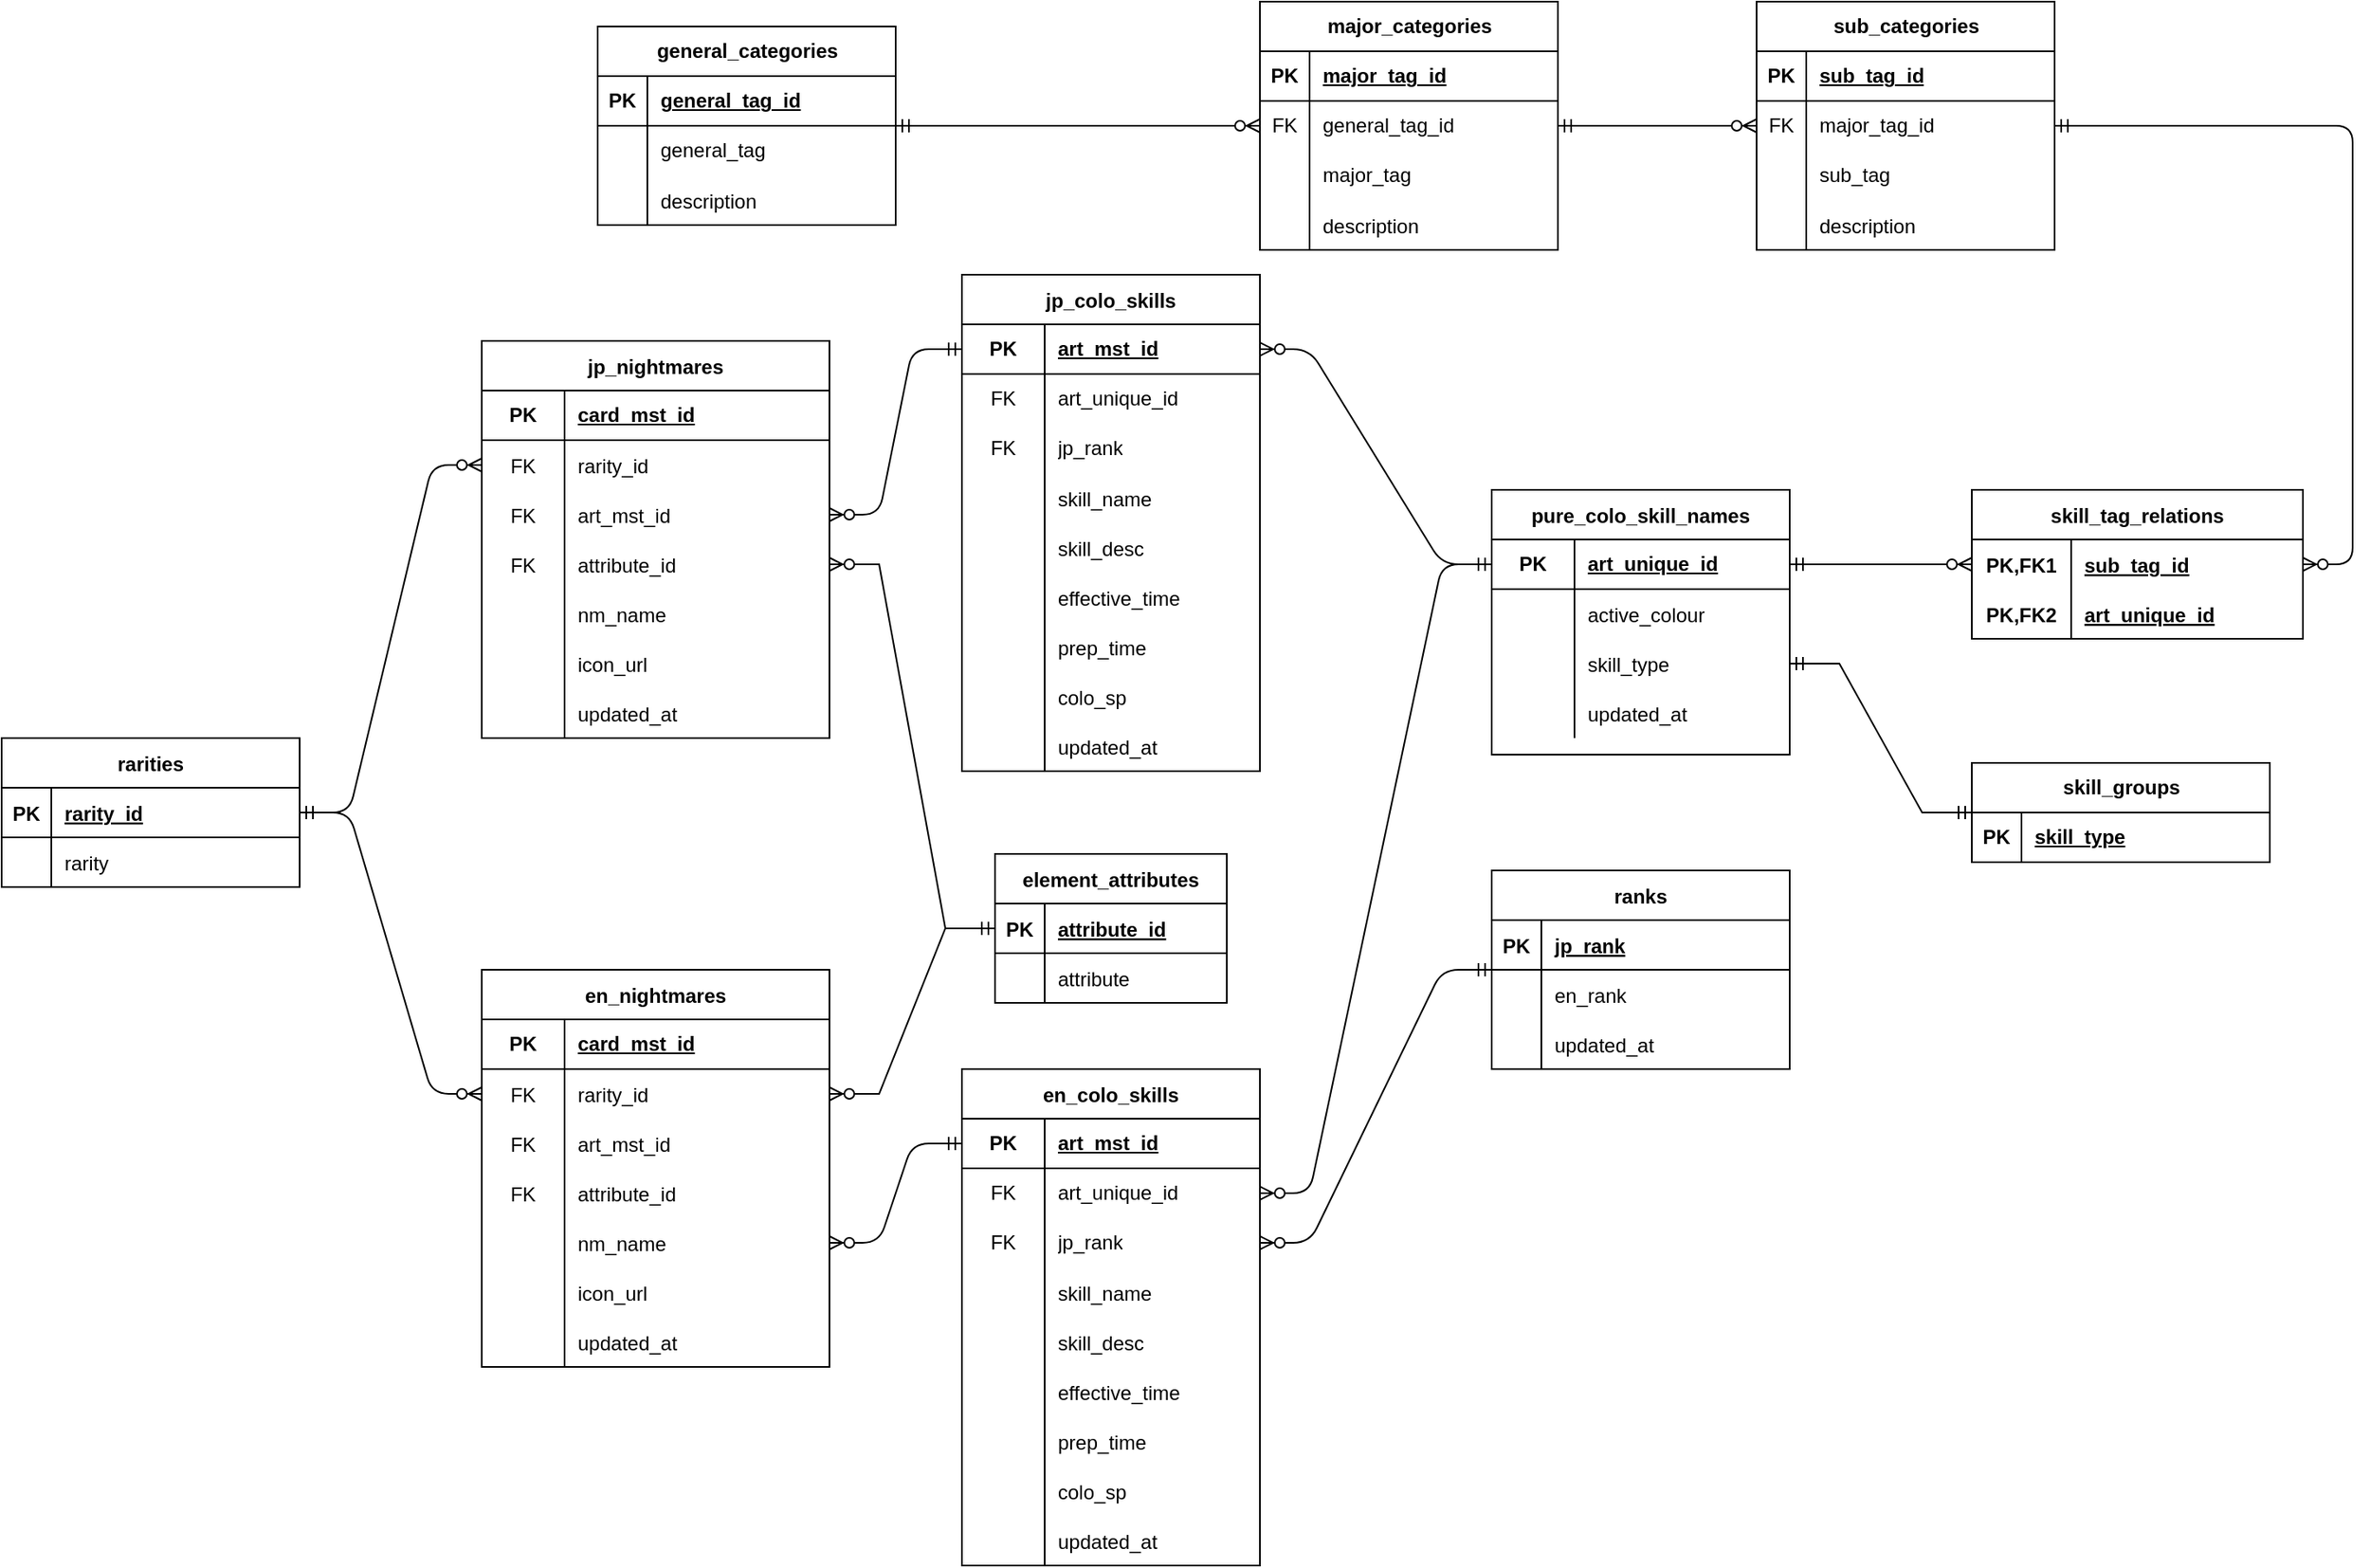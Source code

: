 <mxfile version="21.0.2" type="device"><diagram id="wpCMQ-WfdFT2mB1zbhHd" name="Page-1"><mxGraphModel dx="2906" dy="2253" grid="1" gridSize="10" guides="1" tooltips="1" connect="1" arrows="1" fold="1" page="1" pageScale="1" pageWidth="850" pageHeight="1100" math="0" shadow="0"><root><mxCell id="0"/><mxCell id="1" parent="0"/><mxCell id="XLu-fi0Ga7GcABhSvW0O-1" value="en_colo_skills" style="shape=table;startSize=30;container=1;collapsible=1;childLayout=tableLayout;fixedRows=1;rowLines=0;fontStyle=1;align=center;resizeLast=1;" parent="1" vertex="1"><mxGeometry x="670" y="-160" width="180" height="300" as="geometry"/></mxCell><mxCell id="hcIT6RSWGBVdwTrndITN-65" value="" style="shape=tableRow;horizontal=0;startSize=0;swimlaneHead=0;swimlaneBody=0;fillColor=none;collapsible=0;dropTarget=0;points=[[0,0.5],[1,0.5]];portConstraint=eastwest;top=0;left=0;right=0;bottom=1;" parent="XLu-fi0Ga7GcABhSvW0O-1" vertex="1"><mxGeometry y="30" width="180" height="30" as="geometry"/></mxCell><mxCell id="hcIT6RSWGBVdwTrndITN-66" value="PK" style="shape=partialRectangle;connectable=0;fillColor=none;top=0;left=0;bottom=0;right=0;fontStyle=1;overflow=hidden;whiteSpace=wrap;html=1;" parent="hcIT6RSWGBVdwTrndITN-65" vertex="1"><mxGeometry width="50" height="30" as="geometry"><mxRectangle width="50" height="30" as="alternateBounds"/></mxGeometry></mxCell><mxCell id="hcIT6RSWGBVdwTrndITN-67" value="art_mst_id" style="shape=partialRectangle;connectable=0;fillColor=none;top=0;left=0;bottom=0;right=0;align=left;spacingLeft=6;fontStyle=5;overflow=hidden;whiteSpace=wrap;html=1;" parent="hcIT6RSWGBVdwTrndITN-65" vertex="1"><mxGeometry x="50" width="130" height="30" as="geometry"><mxRectangle width="130" height="30" as="alternateBounds"/></mxGeometry></mxCell><mxCell id="hcIT6RSWGBVdwTrndITN-106" value="" style="shape=tableRow;horizontal=0;startSize=0;swimlaneHead=0;swimlaneBody=0;fillColor=none;collapsible=0;dropTarget=0;points=[[0,0.5],[1,0.5]];portConstraint=eastwest;top=0;left=0;right=0;bottom=0;" parent="XLu-fi0Ga7GcABhSvW0O-1" vertex="1"><mxGeometry y="60" width="180" height="30" as="geometry"/></mxCell><mxCell id="hcIT6RSWGBVdwTrndITN-107" value="FK" style="shape=partialRectangle;connectable=0;fillColor=none;top=0;left=0;bottom=0;right=0;fontStyle=0;overflow=hidden;whiteSpace=wrap;html=1;" parent="hcIT6RSWGBVdwTrndITN-106" vertex="1"><mxGeometry width="50" height="30" as="geometry"><mxRectangle width="50" height="30" as="alternateBounds"/></mxGeometry></mxCell><mxCell id="hcIT6RSWGBVdwTrndITN-108" value="art_unique_id" style="shape=partialRectangle;connectable=0;fillColor=none;top=0;left=0;bottom=0;right=0;align=left;spacingLeft=6;fontStyle=0;overflow=hidden;whiteSpace=wrap;html=1;" parent="hcIT6RSWGBVdwTrndITN-106" vertex="1"><mxGeometry x="50" width="130" height="30" as="geometry"><mxRectangle width="130" height="30" as="alternateBounds"/></mxGeometry></mxCell><mxCell id="hcIT6RSWGBVdwTrndITN-109" value="" style="shape=tableRow;horizontal=0;startSize=0;swimlaneHead=0;swimlaneBody=0;fillColor=none;collapsible=0;dropTarget=0;points=[[0,0.5],[1,0.5]];portConstraint=eastwest;top=0;left=0;right=0;bottom=0;" parent="XLu-fi0Ga7GcABhSvW0O-1" vertex="1"><mxGeometry y="90" width="180" height="30" as="geometry"/></mxCell><mxCell id="hcIT6RSWGBVdwTrndITN-110" value="FK" style="shape=partialRectangle;connectable=0;fillColor=none;top=0;left=0;bottom=0;right=0;fontStyle=0;overflow=hidden;whiteSpace=wrap;html=1;" parent="hcIT6RSWGBVdwTrndITN-109" vertex="1"><mxGeometry width="50" height="30" as="geometry"><mxRectangle width="50" height="30" as="alternateBounds"/></mxGeometry></mxCell><mxCell id="hcIT6RSWGBVdwTrndITN-111" value="jp_rank" style="shape=partialRectangle;connectable=0;fillColor=none;top=0;left=0;bottom=0;right=0;align=left;spacingLeft=6;fontStyle=0;overflow=hidden;whiteSpace=wrap;html=1;" parent="hcIT6RSWGBVdwTrndITN-109" vertex="1"><mxGeometry x="50" width="130" height="30" as="geometry"><mxRectangle width="130" height="30" as="alternateBounds"/></mxGeometry></mxCell><mxCell id="HWZdlvp0xTMX7JYp3wMG-78" value="" style="shape=partialRectangle;collapsible=0;dropTarget=0;pointerEvents=0;fillColor=none;top=0;left=0;bottom=0;right=0;points=[[0,0.5],[1,0.5]];portConstraint=eastwest;" parent="XLu-fi0Ga7GcABhSvW0O-1" vertex="1"><mxGeometry y="120" width="180" height="30" as="geometry"/></mxCell><mxCell id="HWZdlvp0xTMX7JYp3wMG-79" value="" style="shape=partialRectangle;connectable=0;fillColor=none;top=0;left=0;bottom=0;right=0;editable=1;overflow=hidden;" parent="HWZdlvp0xTMX7JYp3wMG-78" vertex="1"><mxGeometry width="50" height="30" as="geometry"><mxRectangle width="50" height="30" as="alternateBounds"/></mxGeometry></mxCell><mxCell id="HWZdlvp0xTMX7JYp3wMG-80" value="skill_name" style="shape=partialRectangle;connectable=0;fillColor=none;top=0;left=0;bottom=0;right=0;align=left;spacingLeft=6;overflow=hidden;" parent="HWZdlvp0xTMX7JYp3wMG-78" vertex="1"><mxGeometry x="50" width="130" height="30" as="geometry"><mxRectangle width="130" height="30" as="alternateBounds"/></mxGeometry></mxCell><mxCell id="HWZdlvp0xTMX7JYp3wMG-40" value="" style="shape=partialRectangle;collapsible=0;dropTarget=0;pointerEvents=0;fillColor=none;top=0;left=0;bottom=0;right=0;points=[[0,0.5],[1,0.5]];portConstraint=eastwest;" parent="XLu-fi0Ga7GcABhSvW0O-1" vertex="1"><mxGeometry y="150" width="180" height="30" as="geometry"/></mxCell><mxCell id="HWZdlvp0xTMX7JYp3wMG-41" value="" style="shape=partialRectangle;connectable=0;fillColor=none;top=0;left=0;bottom=0;right=0;editable=1;overflow=hidden;" parent="HWZdlvp0xTMX7JYp3wMG-40" vertex="1"><mxGeometry width="50" height="30" as="geometry"><mxRectangle width="50" height="30" as="alternateBounds"/></mxGeometry></mxCell><mxCell id="HWZdlvp0xTMX7JYp3wMG-42" value="skill_desc" style="shape=partialRectangle;connectable=0;fillColor=none;top=0;left=0;bottom=0;right=0;align=left;spacingLeft=6;overflow=hidden;" parent="HWZdlvp0xTMX7JYp3wMG-40" vertex="1"><mxGeometry x="50" width="130" height="30" as="geometry"><mxRectangle width="130" height="30" as="alternateBounds"/></mxGeometry></mxCell><mxCell id="XLu-fi0Ga7GcABhSvW0O-11" value="" style="shape=tableRow;horizontal=0;startSize=0;swimlaneHead=0;swimlaneBody=0;fillColor=none;collapsible=0;dropTarget=0;points=[[0,0.5],[1,0.5]];portConstraint=eastwest;top=0;left=0;right=0;bottom=0;" parent="XLu-fi0Ga7GcABhSvW0O-1" vertex="1"><mxGeometry y="180" width="180" height="30" as="geometry"/></mxCell><mxCell id="XLu-fi0Ga7GcABhSvW0O-12" value="" style="shape=partialRectangle;connectable=0;fillColor=none;top=0;left=0;bottom=0;right=0;editable=1;overflow=hidden;" parent="XLu-fi0Ga7GcABhSvW0O-11" vertex="1"><mxGeometry width="50" height="30" as="geometry"><mxRectangle width="50" height="30" as="alternateBounds"/></mxGeometry></mxCell><mxCell id="XLu-fi0Ga7GcABhSvW0O-13" value="effective_time" style="shape=partialRectangle;connectable=0;fillColor=none;top=0;left=0;bottom=0;right=0;align=left;spacingLeft=6;overflow=hidden;" parent="XLu-fi0Ga7GcABhSvW0O-11" vertex="1"><mxGeometry x="50" width="130" height="30" as="geometry"><mxRectangle width="130" height="30" as="alternateBounds"/></mxGeometry></mxCell><mxCell id="XLu-fi0Ga7GcABhSvW0O-8" value="" style="shape=tableRow;horizontal=0;startSize=0;swimlaneHead=0;swimlaneBody=0;fillColor=none;collapsible=0;dropTarget=0;points=[[0,0.5],[1,0.5]];portConstraint=eastwest;top=0;left=0;right=0;bottom=0;" parent="XLu-fi0Ga7GcABhSvW0O-1" vertex="1"><mxGeometry y="210" width="180" height="30" as="geometry"/></mxCell><mxCell id="XLu-fi0Ga7GcABhSvW0O-9" value="" style="shape=partialRectangle;connectable=0;fillColor=none;top=0;left=0;bottom=0;right=0;editable=1;overflow=hidden;" parent="XLu-fi0Ga7GcABhSvW0O-8" vertex="1"><mxGeometry width="50" height="30" as="geometry"><mxRectangle width="50" height="30" as="alternateBounds"/></mxGeometry></mxCell><mxCell id="XLu-fi0Ga7GcABhSvW0O-10" value="prep_time" style="shape=partialRectangle;connectable=0;fillColor=none;top=0;left=0;bottom=0;right=0;align=left;spacingLeft=6;overflow=hidden;" parent="XLu-fi0Ga7GcABhSvW0O-8" vertex="1"><mxGeometry x="50" width="130" height="30" as="geometry"><mxRectangle width="130" height="30" as="alternateBounds"/></mxGeometry></mxCell><mxCell id="XLu-fi0Ga7GcABhSvW0O-70" value="" style="shape=tableRow;horizontal=0;startSize=0;swimlaneHead=0;swimlaneBody=0;fillColor=none;collapsible=0;dropTarget=0;points=[[0,0.5],[1,0.5]];portConstraint=eastwest;top=0;left=0;right=0;bottom=0;" parent="XLu-fi0Ga7GcABhSvW0O-1" vertex="1"><mxGeometry y="240" width="180" height="30" as="geometry"/></mxCell><mxCell id="XLu-fi0Ga7GcABhSvW0O-71" value="" style="shape=partialRectangle;connectable=0;fillColor=none;top=0;left=0;bottom=0;right=0;editable=1;overflow=hidden;" parent="XLu-fi0Ga7GcABhSvW0O-70" vertex="1"><mxGeometry width="50" height="30" as="geometry"><mxRectangle width="50" height="30" as="alternateBounds"/></mxGeometry></mxCell><mxCell id="XLu-fi0Ga7GcABhSvW0O-72" value="colo_sp" style="shape=partialRectangle;connectable=0;fillColor=none;top=0;left=0;bottom=0;right=0;align=left;spacingLeft=6;overflow=hidden;" parent="XLu-fi0Ga7GcABhSvW0O-70" vertex="1"><mxGeometry x="50" width="130" height="30" as="geometry"><mxRectangle width="130" height="30" as="alternateBounds"/></mxGeometry></mxCell><mxCell id="hcIT6RSWGBVdwTrndITN-122" value="" style="shape=tableRow;horizontal=0;startSize=0;swimlaneHead=0;swimlaneBody=0;fillColor=none;collapsible=0;dropTarget=0;points=[[0,0.5],[1,0.5]];portConstraint=eastwest;top=0;left=0;right=0;bottom=0;" parent="XLu-fi0Ga7GcABhSvW0O-1" vertex="1"><mxGeometry y="270" width="180" height="30" as="geometry"/></mxCell><mxCell id="hcIT6RSWGBVdwTrndITN-123" value="" style="shape=partialRectangle;connectable=0;fillColor=none;top=0;left=0;bottom=0;right=0;editable=1;overflow=hidden;" parent="hcIT6RSWGBVdwTrndITN-122" vertex="1"><mxGeometry width="50" height="30" as="geometry"><mxRectangle width="50" height="30" as="alternateBounds"/></mxGeometry></mxCell><mxCell id="hcIT6RSWGBVdwTrndITN-124" value="updated_at" style="shape=partialRectangle;connectable=0;fillColor=none;top=0;left=0;bottom=0;right=0;align=left;spacingLeft=6;overflow=hidden;" parent="hcIT6RSWGBVdwTrndITN-122" vertex="1"><mxGeometry x="50" width="130" height="30" as="geometry"><mxRectangle width="130" height="30" as="alternateBounds"/></mxGeometry></mxCell><mxCell id="XLu-fi0Ga7GcABhSvW0O-66" value="en_nightmares" style="shape=table;startSize=30;container=1;collapsible=1;childLayout=tableLayout;fixedRows=1;rowLines=0;fontStyle=1;align=center;resizeLast=1;" parent="1" vertex="1"><mxGeometry x="380" y="-220" width="210" height="240" as="geometry"/></mxCell><mxCell id="hcIT6RSWGBVdwTrndITN-68" value="" style="shape=tableRow;horizontal=0;startSize=0;swimlaneHead=0;swimlaneBody=0;fillColor=none;collapsible=0;dropTarget=0;points=[[0,0.5],[1,0.5]];portConstraint=eastwest;top=0;left=0;right=0;bottom=1;" parent="XLu-fi0Ga7GcABhSvW0O-66" vertex="1"><mxGeometry y="30" width="210" height="30" as="geometry"/></mxCell><mxCell id="hcIT6RSWGBVdwTrndITN-69" value="PK" style="shape=partialRectangle;connectable=0;fillColor=none;top=0;left=0;bottom=0;right=0;fontStyle=1;overflow=hidden;whiteSpace=wrap;html=1;" parent="hcIT6RSWGBVdwTrndITN-68" vertex="1"><mxGeometry width="50" height="30" as="geometry"><mxRectangle width="50" height="30" as="alternateBounds"/></mxGeometry></mxCell><mxCell id="hcIT6RSWGBVdwTrndITN-70" value="card_mst_id" style="shape=partialRectangle;connectable=0;fillColor=none;top=0;left=0;bottom=0;right=0;align=left;spacingLeft=6;fontStyle=5;overflow=hidden;whiteSpace=wrap;html=1;" parent="hcIT6RSWGBVdwTrndITN-68" vertex="1"><mxGeometry x="50" width="160" height="30" as="geometry"><mxRectangle width="160" height="30" as="alternateBounds"/></mxGeometry></mxCell><mxCell id="hcIT6RSWGBVdwTrndITN-112" value="" style="shape=tableRow;horizontal=0;startSize=0;swimlaneHead=0;swimlaneBody=0;fillColor=none;collapsible=0;dropTarget=0;points=[[0,0.5],[1,0.5]];portConstraint=eastwest;top=0;left=0;right=0;bottom=0;" parent="XLu-fi0Ga7GcABhSvW0O-66" vertex="1"><mxGeometry y="60" width="210" height="30" as="geometry"/></mxCell><mxCell id="hcIT6RSWGBVdwTrndITN-113" value="FK" style="shape=partialRectangle;connectable=0;fillColor=none;top=0;left=0;bottom=0;right=0;fontStyle=0;overflow=hidden;" parent="hcIT6RSWGBVdwTrndITN-112" vertex="1"><mxGeometry width="50" height="30" as="geometry"><mxRectangle width="50" height="30" as="alternateBounds"/></mxGeometry></mxCell><mxCell id="hcIT6RSWGBVdwTrndITN-114" value="rarity_id" style="shape=partialRectangle;connectable=0;fillColor=none;top=0;left=0;bottom=0;right=0;align=left;spacingLeft=6;fontStyle=0;overflow=hidden;" parent="hcIT6RSWGBVdwTrndITN-112" vertex="1"><mxGeometry x="50" width="160" height="30" as="geometry"><mxRectangle width="160" height="30" as="alternateBounds"/></mxGeometry></mxCell><mxCell id="XLu-fi0Ga7GcABhSvW0O-109" value="" style="shape=tableRow;horizontal=0;startSize=0;swimlaneHead=0;swimlaneBody=0;fillColor=none;collapsible=0;dropTarget=0;points=[[0,0.5],[1,0.5]];portConstraint=eastwest;top=0;left=0;right=0;bottom=0;" parent="XLu-fi0Ga7GcABhSvW0O-66" vertex="1"><mxGeometry y="90" width="210" height="30" as="geometry"/></mxCell><mxCell id="XLu-fi0Ga7GcABhSvW0O-110" value="FK" style="shape=partialRectangle;connectable=0;fillColor=none;top=0;left=0;bottom=0;right=0;fontStyle=0;overflow=hidden;" parent="XLu-fi0Ga7GcABhSvW0O-109" vertex="1"><mxGeometry width="50" height="30" as="geometry"><mxRectangle width="50" height="30" as="alternateBounds"/></mxGeometry></mxCell><mxCell id="XLu-fi0Ga7GcABhSvW0O-111" value="art_mst_id" style="shape=partialRectangle;connectable=0;fillColor=none;top=0;left=0;bottom=0;right=0;align=left;spacingLeft=6;fontStyle=0;overflow=hidden;" parent="XLu-fi0Ga7GcABhSvW0O-109" vertex="1"><mxGeometry x="50" width="160" height="30" as="geometry"><mxRectangle width="160" height="30" as="alternateBounds"/></mxGeometry></mxCell><mxCell id="XLu-fi0Ga7GcABhSvW0O-100" value="" style="shape=tableRow;horizontal=0;startSize=0;swimlaneHead=0;swimlaneBody=0;fillColor=none;collapsible=0;dropTarget=0;points=[[0,0.5],[1,0.5]];portConstraint=eastwest;top=0;left=0;right=0;bottom=0;" parent="XLu-fi0Ga7GcABhSvW0O-66" vertex="1"><mxGeometry y="120" width="210" height="30" as="geometry"/></mxCell><mxCell id="XLu-fi0Ga7GcABhSvW0O-101" value="FK" style="shape=partialRectangle;connectable=0;fillColor=none;top=0;left=0;bottom=0;right=0;fontStyle=0;overflow=hidden;" parent="XLu-fi0Ga7GcABhSvW0O-100" vertex="1"><mxGeometry width="50" height="30" as="geometry"><mxRectangle width="50" height="30" as="alternateBounds"/></mxGeometry></mxCell><mxCell id="XLu-fi0Ga7GcABhSvW0O-102" value="attribute_id" style="shape=partialRectangle;connectable=0;fillColor=none;top=0;left=0;bottom=0;right=0;align=left;spacingLeft=6;fontStyle=0;overflow=hidden;" parent="XLu-fi0Ga7GcABhSvW0O-100" vertex="1"><mxGeometry x="50" width="160" height="30" as="geometry"><mxRectangle width="160" height="30" as="alternateBounds"/></mxGeometry></mxCell><mxCell id="hcIT6RSWGBVdwTrndITN-88" value="" style="shape=tableRow;horizontal=0;startSize=0;swimlaneHead=0;swimlaneBody=0;fillColor=none;collapsible=0;dropTarget=0;points=[[0,0.5],[1,0.5]];portConstraint=eastwest;top=0;left=0;right=0;bottom=0;" parent="XLu-fi0Ga7GcABhSvW0O-66" vertex="1"><mxGeometry y="150" width="210" height="30" as="geometry"/></mxCell><mxCell id="hcIT6RSWGBVdwTrndITN-89" value="" style="shape=partialRectangle;connectable=0;fillColor=none;top=0;left=0;bottom=0;right=0;editable=1;overflow=hidden;" parent="hcIT6RSWGBVdwTrndITN-88" vertex="1"><mxGeometry width="50" height="30" as="geometry"><mxRectangle width="50" height="30" as="alternateBounds"/></mxGeometry></mxCell><mxCell id="hcIT6RSWGBVdwTrndITN-90" value="nm_name" style="shape=partialRectangle;connectable=0;fillColor=none;top=0;left=0;bottom=0;right=0;align=left;spacingLeft=6;overflow=hidden;" parent="hcIT6RSWGBVdwTrndITN-88" vertex="1"><mxGeometry x="50" width="160" height="30" as="geometry"><mxRectangle width="160" height="30" as="alternateBounds"/></mxGeometry></mxCell><mxCell id="HWZdlvp0xTMX7JYp3wMG-93" value="" style="shape=partialRectangle;collapsible=0;dropTarget=0;pointerEvents=0;fillColor=none;top=0;left=0;bottom=0;right=0;points=[[0,0.5],[1,0.5]];portConstraint=eastwest;" parent="XLu-fi0Ga7GcABhSvW0O-66" vertex="1"><mxGeometry y="180" width="210" height="30" as="geometry"/></mxCell><mxCell id="HWZdlvp0xTMX7JYp3wMG-94" value="" style="shape=partialRectangle;connectable=0;fillColor=none;top=0;left=0;bottom=0;right=0;editable=1;overflow=hidden;" parent="HWZdlvp0xTMX7JYp3wMG-93" vertex="1"><mxGeometry width="50" height="30" as="geometry"><mxRectangle width="50" height="30" as="alternateBounds"/></mxGeometry></mxCell><mxCell id="HWZdlvp0xTMX7JYp3wMG-95" value="icon_url" style="shape=partialRectangle;connectable=0;fillColor=none;top=0;left=0;bottom=0;right=0;align=left;spacingLeft=6;overflow=hidden;" parent="HWZdlvp0xTMX7JYp3wMG-93" vertex="1"><mxGeometry x="50" width="160" height="30" as="geometry"><mxRectangle width="160" height="30" as="alternateBounds"/></mxGeometry></mxCell><mxCell id="XLu-fi0Ga7GcABhSvW0O-103" value="" style="shape=tableRow;horizontal=0;startSize=0;swimlaneHead=0;swimlaneBody=0;fillColor=none;collapsible=0;dropTarget=0;points=[[0,0.5],[1,0.5]];portConstraint=eastwest;top=0;left=0;right=0;bottom=0;" parent="XLu-fi0Ga7GcABhSvW0O-66" vertex="1"><mxGeometry y="210" width="210" height="30" as="geometry"/></mxCell><mxCell id="XLu-fi0Ga7GcABhSvW0O-104" value="" style="shape=partialRectangle;connectable=0;fillColor=none;top=0;left=0;bottom=0;right=0;editable=1;overflow=hidden;" parent="XLu-fi0Ga7GcABhSvW0O-103" vertex="1"><mxGeometry width="50" height="30" as="geometry"><mxRectangle width="50" height="30" as="alternateBounds"/></mxGeometry></mxCell><mxCell id="XLu-fi0Ga7GcABhSvW0O-105" value="updated_at" style="shape=partialRectangle;connectable=0;fillColor=none;top=0;left=0;bottom=0;right=0;align=left;spacingLeft=6;overflow=hidden;" parent="XLu-fi0Ga7GcABhSvW0O-103" vertex="1"><mxGeometry x="50" width="160" height="30" as="geometry"><mxRectangle width="160" height="30" as="alternateBounds"/></mxGeometry></mxCell><mxCell id="XLu-fi0Ga7GcABhSvW0O-79" value="element_attributes" style="shape=table;startSize=30;container=1;collapsible=1;childLayout=tableLayout;fixedRows=1;rowLines=0;fontStyle=1;align=center;resizeLast=1;" parent="1" vertex="1"><mxGeometry x="690" y="-290" width="140" height="90" as="geometry"/></mxCell><mxCell id="XLu-fi0Ga7GcABhSvW0O-80" value="" style="shape=tableRow;horizontal=0;startSize=0;swimlaneHead=0;swimlaneBody=0;fillColor=none;collapsible=0;dropTarget=0;points=[[0,0.5],[1,0.5]];portConstraint=eastwest;top=0;left=0;right=0;bottom=1;" parent="XLu-fi0Ga7GcABhSvW0O-79" vertex="1"><mxGeometry y="30" width="140" height="30" as="geometry"/></mxCell><mxCell id="XLu-fi0Ga7GcABhSvW0O-81" value="PK" style="shape=partialRectangle;connectable=0;fillColor=none;top=0;left=0;bottom=0;right=0;fontStyle=1;overflow=hidden;" parent="XLu-fi0Ga7GcABhSvW0O-80" vertex="1"><mxGeometry width="30" height="30" as="geometry"><mxRectangle width="30" height="30" as="alternateBounds"/></mxGeometry></mxCell><mxCell id="XLu-fi0Ga7GcABhSvW0O-82" value="attribute_id" style="shape=partialRectangle;connectable=0;fillColor=none;top=0;left=0;bottom=0;right=0;align=left;spacingLeft=6;fontStyle=5;overflow=hidden;" parent="XLu-fi0Ga7GcABhSvW0O-80" vertex="1"><mxGeometry x="30" width="110" height="30" as="geometry"><mxRectangle width="110" height="30" as="alternateBounds"/></mxGeometry></mxCell><mxCell id="hcIT6RSWGBVdwTrndITN-11" value="" style="shape=tableRow;horizontal=0;startSize=0;swimlaneHead=0;swimlaneBody=0;fillColor=none;collapsible=0;dropTarget=0;points=[[0,0.5],[1,0.5]];portConstraint=eastwest;top=0;left=0;right=0;bottom=0;" parent="XLu-fi0Ga7GcABhSvW0O-79" vertex="1"><mxGeometry y="60" width="140" height="30" as="geometry"/></mxCell><mxCell id="hcIT6RSWGBVdwTrndITN-12" value="" style="shape=partialRectangle;connectable=0;fillColor=none;top=0;left=0;bottom=0;right=0;editable=1;overflow=hidden;" parent="hcIT6RSWGBVdwTrndITN-11" vertex="1"><mxGeometry width="30" height="30" as="geometry"><mxRectangle width="30" height="30" as="alternateBounds"/></mxGeometry></mxCell><mxCell id="hcIT6RSWGBVdwTrndITN-13" value="attribute" style="shape=partialRectangle;connectable=0;fillColor=none;top=0;left=0;bottom=0;right=0;align=left;spacingLeft=6;overflow=hidden;" parent="hcIT6RSWGBVdwTrndITN-11" vertex="1"><mxGeometry x="30" width="110" height="30" as="geometry"><mxRectangle width="110" height="30" as="alternateBounds"/></mxGeometry></mxCell><mxCell id="XLu-fi0Ga7GcABhSvW0O-108" value="" style="edgeStyle=entityRelationEdgeStyle;fontSize=12;html=1;endArrow=ERzeroToMany;startArrow=ERmandOne;rounded=0;" parent="1" source="XLu-fi0Ga7GcABhSvW0O-79" target="hcIT6RSWGBVdwTrndITN-112" edge="1"><mxGeometry width="100" height="100" relative="1" as="geometry"><mxPoint x="550" y="240" as="sourcePoint"/><mxPoint x="650" y="140" as="targetPoint"/></mxGeometry></mxCell><mxCell id="HWZdlvp0xTMX7JYp3wMG-1" value="skill_tag_relations" style="shape=table;startSize=30;container=1;collapsible=1;childLayout=tableLayout;fixedRows=1;rowLines=0;fontStyle=1;align=center;resizeLast=1;" parent="1" vertex="1"><mxGeometry x="1280" y="-510" width="200" height="90" as="geometry"/></mxCell><mxCell id="HWZdlvp0xTMX7JYp3wMG-2" value="" style="shape=partialRectangle;collapsible=0;dropTarget=0;pointerEvents=0;fillColor=none;top=0;left=0;bottom=0;right=0;points=[[0,0.5],[1,0.5]];portConstraint=eastwest;" parent="HWZdlvp0xTMX7JYp3wMG-1" vertex="1"><mxGeometry y="30" width="200" height="30" as="geometry"/></mxCell><mxCell id="HWZdlvp0xTMX7JYp3wMG-3" value="PK,FK1" style="shape=partialRectangle;connectable=0;fillColor=none;top=0;left=0;bottom=0;right=0;fontStyle=1;overflow=hidden;" parent="HWZdlvp0xTMX7JYp3wMG-2" vertex="1"><mxGeometry width="60" height="30" as="geometry"><mxRectangle width="60" height="30" as="alternateBounds"/></mxGeometry></mxCell><mxCell id="HWZdlvp0xTMX7JYp3wMG-4" value="sub_tag_id" style="shape=partialRectangle;connectable=0;fillColor=none;top=0;left=0;bottom=0;right=0;align=left;spacingLeft=6;fontStyle=5;overflow=hidden;" parent="HWZdlvp0xTMX7JYp3wMG-2" vertex="1"><mxGeometry x="60" width="140" height="30" as="geometry"><mxRectangle width="140" height="30" as="alternateBounds"/></mxGeometry></mxCell><mxCell id="HWZdlvp0xTMX7JYp3wMG-5" value="" style="shape=partialRectangle;collapsible=0;dropTarget=0;pointerEvents=0;fillColor=none;top=0;left=0;bottom=1;right=0;points=[[0,0.5],[1,0.5]];portConstraint=eastwest;" parent="HWZdlvp0xTMX7JYp3wMG-1" vertex="1"><mxGeometry y="60" width="200" height="30" as="geometry"/></mxCell><mxCell id="HWZdlvp0xTMX7JYp3wMG-6" value="PK,FK2" style="shape=partialRectangle;connectable=0;fillColor=none;top=0;left=0;bottom=0;right=0;fontStyle=1;overflow=hidden;" parent="HWZdlvp0xTMX7JYp3wMG-5" vertex="1"><mxGeometry width="60" height="30" as="geometry"><mxRectangle width="60" height="30" as="alternateBounds"/></mxGeometry></mxCell><mxCell id="HWZdlvp0xTMX7JYp3wMG-7" value="art_unique_id" style="shape=partialRectangle;connectable=0;fillColor=none;top=0;left=0;bottom=0;right=0;align=left;spacingLeft=6;fontStyle=5;overflow=hidden;" parent="HWZdlvp0xTMX7JYp3wMG-5" vertex="1"><mxGeometry x="60" width="140" height="30" as="geometry"><mxRectangle width="140" height="30" as="alternateBounds"/></mxGeometry></mxCell><mxCell id="HWZdlvp0xTMX7JYp3wMG-14" value="ranks" style="shape=table;startSize=30;container=1;collapsible=1;childLayout=tableLayout;fixedRows=1;rowLines=0;fontStyle=1;align=center;resizeLast=1;" parent="1" vertex="1"><mxGeometry x="990" y="-280" width="180" height="120" as="geometry"/></mxCell><mxCell id="HWZdlvp0xTMX7JYp3wMG-15" value="" style="shape=partialRectangle;collapsible=0;dropTarget=0;pointerEvents=0;fillColor=none;top=0;left=0;bottom=1;right=0;points=[[0,0.5],[1,0.5]];portConstraint=eastwest;" parent="HWZdlvp0xTMX7JYp3wMG-14" vertex="1"><mxGeometry y="30" width="180" height="30" as="geometry"/></mxCell><mxCell id="HWZdlvp0xTMX7JYp3wMG-16" value="PK" style="shape=partialRectangle;connectable=0;fillColor=none;top=0;left=0;bottom=0;right=0;fontStyle=1;overflow=hidden;" parent="HWZdlvp0xTMX7JYp3wMG-15" vertex="1"><mxGeometry width="30" height="30" as="geometry"><mxRectangle width="30" height="30" as="alternateBounds"/></mxGeometry></mxCell><mxCell id="HWZdlvp0xTMX7JYp3wMG-17" value="jp_rank" style="shape=partialRectangle;connectable=0;fillColor=none;top=0;left=0;bottom=0;right=0;align=left;spacingLeft=6;fontStyle=5;overflow=hidden;" parent="HWZdlvp0xTMX7JYp3wMG-15" vertex="1"><mxGeometry x="30" width="150" height="30" as="geometry"><mxRectangle width="150" height="30" as="alternateBounds"/></mxGeometry></mxCell><mxCell id="HWZdlvp0xTMX7JYp3wMG-18" value="" style="shape=partialRectangle;collapsible=0;dropTarget=0;pointerEvents=0;fillColor=none;top=0;left=0;bottom=0;right=0;points=[[0,0.5],[1,0.5]];portConstraint=eastwest;" parent="HWZdlvp0xTMX7JYp3wMG-14" vertex="1"><mxGeometry y="60" width="180" height="30" as="geometry"/></mxCell><mxCell id="HWZdlvp0xTMX7JYp3wMG-19" value="" style="shape=partialRectangle;connectable=0;fillColor=none;top=0;left=0;bottom=0;right=0;editable=1;overflow=hidden;" parent="HWZdlvp0xTMX7JYp3wMG-18" vertex="1"><mxGeometry width="30" height="30" as="geometry"><mxRectangle width="30" height="30" as="alternateBounds"/></mxGeometry></mxCell><mxCell id="HWZdlvp0xTMX7JYp3wMG-20" value="en_rank" style="shape=partialRectangle;connectable=0;fillColor=none;top=0;left=0;bottom=0;right=0;align=left;spacingLeft=6;overflow=hidden;" parent="HWZdlvp0xTMX7JYp3wMG-18" vertex="1"><mxGeometry x="30" width="150" height="30" as="geometry"><mxRectangle width="150" height="30" as="alternateBounds"/></mxGeometry></mxCell><mxCell id="hcIT6RSWGBVdwTrndITN-53" value="" style="shape=tableRow;horizontal=0;startSize=0;swimlaneHead=0;swimlaneBody=0;fillColor=none;collapsible=0;dropTarget=0;points=[[0,0.5],[1,0.5]];portConstraint=eastwest;top=0;left=0;right=0;bottom=0;" parent="HWZdlvp0xTMX7JYp3wMG-14" vertex="1"><mxGeometry y="90" width="180" height="30" as="geometry"/></mxCell><mxCell id="hcIT6RSWGBVdwTrndITN-54" value="" style="shape=partialRectangle;connectable=0;fillColor=none;top=0;left=0;bottom=0;right=0;editable=1;overflow=hidden;" parent="hcIT6RSWGBVdwTrndITN-53" vertex="1"><mxGeometry width="30" height="30" as="geometry"><mxRectangle width="30" height="30" as="alternateBounds"/></mxGeometry></mxCell><mxCell id="hcIT6RSWGBVdwTrndITN-55" value="updated_at" style="shape=partialRectangle;connectable=0;fillColor=none;top=0;left=0;bottom=0;right=0;align=left;spacingLeft=6;overflow=hidden;" parent="hcIT6RSWGBVdwTrndITN-53" vertex="1"><mxGeometry x="30" width="150" height="30" as="geometry"><mxRectangle width="150" height="30" as="alternateBounds"/></mxGeometry></mxCell><mxCell id="HWZdlvp0xTMX7JYp3wMG-27" value="rarities" style="shape=table;startSize=30;container=1;collapsible=1;childLayout=tableLayout;fixedRows=1;rowLines=0;fontStyle=1;align=center;resizeLast=1;" parent="1" vertex="1"><mxGeometry x="90" y="-360" width="180" height="90" as="geometry"/></mxCell><mxCell id="HWZdlvp0xTMX7JYp3wMG-28" value="" style="shape=partialRectangle;collapsible=0;dropTarget=0;pointerEvents=0;fillColor=none;top=0;left=0;bottom=1;right=0;points=[[0,0.5],[1,0.5]];portConstraint=eastwest;" parent="HWZdlvp0xTMX7JYp3wMG-27" vertex="1"><mxGeometry y="30" width="180" height="30" as="geometry"/></mxCell><mxCell id="HWZdlvp0xTMX7JYp3wMG-29" value="PK" style="shape=partialRectangle;connectable=0;fillColor=none;top=0;left=0;bottom=0;right=0;fontStyle=1;overflow=hidden;" parent="HWZdlvp0xTMX7JYp3wMG-28" vertex="1"><mxGeometry width="30" height="30" as="geometry"><mxRectangle width="30" height="30" as="alternateBounds"/></mxGeometry></mxCell><mxCell id="HWZdlvp0xTMX7JYp3wMG-30" value="rarity_id" style="shape=partialRectangle;connectable=0;fillColor=none;top=0;left=0;bottom=0;right=0;align=left;spacingLeft=6;fontStyle=5;overflow=hidden;" parent="HWZdlvp0xTMX7JYp3wMG-28" vertex="1"><mxGeometry x="30" width="150" height="30" as="geometry"><mxRectangle width="150" height="30" as="alternateBounds"/></mxGeometry></mxCell><mxCell id="HWZdlvp0xTMX7JYp3wMG-31" value="" style="shape=partialRectangle;collapsible=0;dropTarget=0;pointerEvents=0;fillColor=none;top=0;left=0;bottom=0;right=0;points=[[0,0.5],[1,0.5]];portConstraint=eastwest;" parent="HWZdlvp0xTMX7JYp3wMG-27" vertex="1"><mxGeometry y="60" width="180" height="30" as="geometry"/></mxCell><mxCell id="HWZdlvp0xTMX7JYp3wMG-32" value="" style="shape=partialRectangle;connectable=0;fillColor=none;top=0;left=0;bottom=0;right=0;editable=1;overflow=hidden;" parent="HWZdlvp0xTMX7JYp3wMG-31" vertex="1"><mxGeometry width="30" height="30" as="geometry"><mxRectangle width="30" height="30" as="alternateBounds"/></mxGeometry></mxCell><mxCell id="HWZdlvp0xTMX7JYp3wMG-33" value="rarity" style="shape=partialRectangle;connectable=0;fillColor=none;top=0;left=0;bottom=0;right=0;align=left;spacingLeft=6;overflow=hidden;" parent="HWZdlvp0xTMX7JYp3wMG-31" vertex="1"><mxGeometry x="30" width="150" height="30" as="geometry"><mxRectangle width="150" height="30" as="alternateBounds"/></mxGeometry></mxCell><mxCell id="HWZdlvp0xTMX7JYp3wMG-49" value="" style="edgeStyle=entityRelationEdgeStyle;fontSize=12;html=1;endArrow=ERzeroToMany;startArrow=ERmandOne;" parent="1" source="HWZdlvp0xTMX7JYp3wMG-14" target="hcIT6RSWGBVdwTrndITN-109" edge="1"><mxGeometry width="100" height="100" relative="1" as="geometry"><mxPoint x="370" y="40" as="sourcePoint"/><mxPoint x="470" y="-60" as="targetPoint"/></mxGeometry></mxCell><mxCell id="HWZdlvp0xTMX7JYp3wMG-50" value="" style="edgeStyle=entityRelationEdgeStyle;fontSize=12;html=1;endArrow=ERzeroToMany;startArrow=ERmandOne;" parent="1" source="HWZdlvp0xTMX7JYp3wMG-27" target="hcIT6RSWGBVdwTrndITN-112" edge="1"><mxGeometry width="100" height="100" relative="1" as="geometry"><mxPoint x="370" y="40" as="sourcePoint"/><mxPoint x="470" y="-60" as="targetPoint"/></mxGeometry></mxCell><mxCell id="HWZdlvp0xTMX7JYp3wMG-58" value="" style="edgeStyle=entityRelationEdgeStyle;fontSize=12;html=1;endArrow=ERzeroToMany;startArrow=ERmandOne;entryX=1;entryY=0.5;entryDx=0;entryDy=0;" parent="1" source="hcIT6RSWGBVdwTrndITN-65" target="hcIT6RSWGBVdwTrndITN-88" edge="1"><mxGeometry width="100" height="100" relative="1" as="geometry"><mxPoint x="710" y="-40" as="sourcePoint"/><mxPoint x="590" y="-145.0" as="targetPoint"/></mxGeometry></mxCell><mxCell id="HWZdlvp0xTMX7JYp3wMG-59" value="pure_colo_skill_names" style="shape=table;startSize=30;container=1;collapsible=1;childLayout=tableLayout;fixedRows=1;rowLines=0;fontStyle=1;align=center;resizeLast=1;" parent="1" vertex="1"><mxGeometry x="990" y="-510" width="180" height="160" as="geometry"/></mxCell><mxCell id="hcIT6RSWGBVdwTrndITN-71" value="" style="shape=tableRow;horizontal=0;startSize=0;swimlaneHead=0;swimlaneBody=0;fillColor=none;collapsible=0;dropTarget=0;points=[[0,0.5],[1,0.5]];portConstraint=eastwest;top=0;left=0;right=0;bottom=1;" parent="HWZdlvp0xTMX7JYp3wMG-59" vertex="1"><mxGeometry y="30" width="180" height="30" as="geometry"/></mxCell><mxCell id="hcIT6RSWGBVdwTrndITN-72" value="PK" style="shape=partialRectangle;connectable=0;fillColor=none;top=0;left=0;bottom=0;right=0;fontStyle=1;overflow=hidden;whiteSpace=wrap;html=1;" parent="hcIT6RSWGBVdwTrndITN-71" vertex="1"><mxGeometry width="50" height="30" as="geometry"><mxRectangle width="50" height="30" as="alternateBounds"/></mxGeometry></mxCell><mxCell id="hcIT6RSWGBVdwTrndITN-73" value="art_unique_id" style="shape=partialRectangle;connectable=0;fillColor=none;top=0;left=0;bottom=0;right=0;align=left;spacingLeft=6;fontStyle=5;overflow=hidden;whiteSpace=wrap;html=1;" parent="hcIT6RSWGBVdwTrndITN-71" vertex="1"><mxGeometry x="50" width="130" height="30" as="geometry"><mxRectangle width="130" height="30" as="alternateBounds"/></mxGeometry></mxCell><mxCell id="hcIT6RSWGBVdwTrndITN-2" value="" style="shape=tableRow;horizontal=0;startSize=0;swimlaneHead=0;swimlaneBody=0;fillColor=none;collapsible=0;dropTarget=0;points=[[0,0.5],[1,0.5]];portConstraint=eastwest;top=0;left=0;right=0;bottom=0;" parent="HWZdlvp0xTMX7JYp3wMG-59" vertex="1"><mxGeometry y="60" width="180" height="30" as="geometry"/></mxCell><mxCell id="hcIT6RSWGBVdwTrndITN-3" value="" style="shape=partialRectangle;connectable=0;fillColor=none;top=0;left=0;bottom=0;right=0;editable=1;overflow=hidden;" parent="hcIT6RSWGBVdwTrndITN-2" vertex="1"><mxGeometry width="50" height="30" as="geometry"><mxRectangle width="50" height="30" as="alternateBounds"/></mxGeometry></mxCell><mxCell id="hcIT6RSWGBVdwTrndITN-4" value="active_colour" style="shape=partialRectangle;connectable=0;fillColor=none;top=0;left=0;bottom=0;right=0;align=left;spacingLeft=6;overflow=hidden;" parent="hcIT6RSWGBVdwTrndITN-2" vertex="1"><mxGeometry x="50" width="130" height="30" as="geometry"><mxRectangle width="130" height="30" as="alternateBounds"/></mxGeometry></mxCell><mxCell id="hcIT6RSWGBVdwTrndITN-5" value="" style="shape=tableRow;horizontal=0;startSize=0;swimlaneHead=0;swimlaneBody=0;fillColor=none;collapsible=0;dropTarget=0;points=[[0,0.5],[1,0.5]];portConstraint=eastwest;top=0;left=0;right=0;bottom=0;" parent="HWZdlvp0xTMX7JYp3wMG-59" vertex="1"><mxGeometry y="90" width="180" height="30" as="geometry"/></mxCell><mxCell id="hcIT6RSWGBVdwTrndITN-6" value="" style="shape=partialRectangle;connectable=0;fillColor=none;top=0;left=0;bottom=0;right=0;editable=1;overflow=hidden;" parent="hcIT6RSWGBVdwTrndITN-5" vertex="1"><mxGeometry width="50" height="30" as="geometry"><mxRectangle width="50" height="30" as="alternateBounds"/></mxGeometry></mxCell><mxCell id="hcIT6RSWGBVdwTrndITN-7" value="skill_type" style="shape=partialRectangle;connectable=0;fillColor=none;top=0;left=0;bottom=0;right=0;align=left;spacingLeft=6;overflow=hidden;" parent="hcIT6RSWGBVdwTrndITN-5" vertex="1"><mxGeometry x="50" width="130" height="30" as="geometry"><mxRectangle width="130" height="30" as="alternateBounds"/></mxGeometry></mxCell><mxCell id="hcIT6RSWGBVdwTrndITN-8" value="" style="shape=tableRow;horizontal=0;startSize=0;swimlaneHead=0;swimlaneBody=0;fillColor=none;collapsible=0;dropTarget=0;points=[[0,0.5],[1,0.5]];portConstraint=eastwest;top=0;left=0;right=0;bottom=0;" parent="HWZdlvp0xTMX7JYp3wMG-59" vertex="1"><mxGeometry y="120" width="180" height="30" as="geometry"/></mxCell><mxCell id="hcIT6RSWGBVdwTrndITN-9" value="" style="shape=partialRectangle;connectable=0;fillColor=none;top=0;left=0;bottom=0;right=0;editable=1;overflow=hidden;" parent="hcIT6RSWGBVdwTrndITN-8" vertex="1"><mxGeometry width="50" height="30" as="geometry"><mxRectangle width="50" height="30" as="alternateBounds"/></mxGeometry></mxCell><mxCell id="hcIT6RSWGBVdwTrndITN-10" value="updated_at" style="shape=partialRectangle;connectable=0;fillColor=none;top=0;left=0;bottom=0;right=0;align=left;spacingLeft=6;overflow=hidden;" parent="hcIT6RSWGBVdwTrndITN-8" vertex="1"><mxGeometry x="50" width="130" height="30" as="geometry"><mxRectangle width="130" height="30" as="alternateBounds"/></mxGeometry></mxCell><mxCell id="HWZdlvp0xTMX7JYp3wMG-84" value="" style="edgeStyle=entityRelationEdgeStyle;fontSize=12;html=1;endArrow=ERzeroToMany;startArrow=ERmandOne;" parent="1" source="hcIT6RSWGBVdwTrndITN-71" target="hcIT6RSWGBVdwTrndITN-106" edge="1"><mxGeometry width="100" height="100" relative="1" as="geometry"><mxPoint x="900" y="-490" as="sourcePoint"/><mxPoint x="970" y="-360" as="targetPoint"/></mxGeometry></mxCell><mxCell id="HWZdlvp0xTMX7JYp3wMG-85" value="" style="edgeStyle=entityRelationEdgeStyle;fontSize=12;html=1;endArrow=ERzeroToMany;startArrow=ERmandOne;" parent="1" source="hcIT6RSWGBVdwTrndITN-40" target="HWZdlvp0xTMX7JYp3wMG-1" edge="1"><mxGeometry width="100" height="100" relative="1" as="geometry"><mxPoint x="390" y="-280" as="sourcePoint"/><mxPoint x="490" y="-380" as="targetPoint"/></mxGeometry></mxCell><mxCell id="HWZdlvp0xTMX7JYp3wMG-86" value="" style="edgeStyle=entityRelationEdgeStyle;fontSize=12;html=1;endArrow=ERzeroToMany;startArrow=ERmandOne;" parent="1" source="hcIT6RSWGBVdwTrndITN-71" target="HWZdlvp0xTMX7JYp3wMG-1" edge="1"><mxGeometry width="100" height="100" relative="1" as="geometry"><mxPoint x="390" y="-280" as="sourcePoint"/><mxPoint x="490" y="-380" as="targetPoint"/></mxGeometry></mxCell><mxCell id="hcIT6RSWGBVdwTrndITN-14" value="general_categories" style="shape=table;startSize=30;container=1;collapsible=1;childLayout=tableLayout;fixedRows=1;rowLines=0;fontStyle=1;align=center;resizeLast=1;html=1;" parent="1" vertex="1"><mxGeometry x="450" y="-790" width="180" height="120" as="geometry"/></mxCell><mxCell id="hcIT6RSWGBVdwTrndITN-15" value="" style="shape=tableRow;horizontal=0;startSize=0;swimlaneHead=0;swimlaneBody=0;fillColor=none;collapsible=0;dropTarget=0;points=[[0,0.5],[1,0.5]];portConstraint=eastwest;top=0;left=0;right=0;bottom=1;" parent="hcIT6RSWGBVdwTrndITN-14" vertex="1"><mxGeometry y="30" width="180" height="30" as="geometry"/></mxCell><mxCell id="hcIT6RSWGBVdwTrndITN-16" value="PK" style="shape=partialRectangle;connectable=0;fillColor=none;top=0;left=0;bottom=0;right=0;fontStyle=1;overflow=hidden;whiteSpace=wrap;html=1;" parent="hcIT6RSWGBVdwTrndITN-15" vertex="1"><mxGeometry width="30" height="30" as="geometry"><mxRectangle width="30" height="30" as="alternateBounds"/></mxGeometry></mxCell><mxCell id="hcIT6RSWGBVdwTrndITN-17" value="general_tag_id" style="shape=partialRectangle;connectable=0;fillColor=none;top=0;left=0;bottom=0;right=0;align=left;spacingLeft=6;fontStyle=5;overflow=hidden;whiteSpace=wrap;html=1;" parent="hcIT6RSWGBVdwTrndITN-15" vertex="1"><mxGeometry x="30" width="150" height="30" as="geometry"><mxRectangle width="150" height="30" as="alternateBounds"/></mxGeometry></mxCell><mxCell id="hcIT6RSWGBVdwTrndITN-18" value="" style="shape=tableRow;horizontal=0;startSize=0;swimlaneHead=0;swimlaneBody=0;fillColor=none;collapsible=0;dropTarget=0;points=[[0,0.5],[1,0.5]];portConstraint=eastwest;top=0;left=0;right=0;bottom=0;" parent="hcIT6RSWGBVdwTrndITN-14" vertex="1"><mxGeometry y="60" width="180" height="30" as="geometry"/></mxCell><mxCell id="hcIT6RSWGBVdwTrndITN-19" value="" style="shape=partialRectangle;connectable=0;fillColor=none;top=0;left=0;bottom=0;right=0;editable=1;overflow=hidden;whiteSpace=wrap;html=1;" parent="hcIT6RSWGBVdwTrndITN-18" vertex="1"><mxGeometry width="30" height="30" as="geometry"><mxRectangle width="30" height="30" as="alternateBounds"/></mxGeometry></mxCell><mxCell id="hcIT6RSWGBVdwTrndITN-20" value="general_tag" style="shape=partialRectangle;connectable=0;fillColor=none;top=0;left=0;bottom=0;right=0;align=left;spacingLeft=6;overflow=hidden;whiteSpace=wrap;html=1;" parent="hcIT6RSWGBVdwTrndITN-18" vertex="1"><mxGeometry x="30" width="150" height="30" as="geometry"><mxRectangle width="150" height="30" as="alternateBounds"/></mxGeometry></mxCell><mxCell id="hcIT6RSWGBVdwTrndITN-94" value="" style="shape=tableRow;horizontal=0;startSize=0;swimlaneHead=0;swimlaneBody=0;fillColor=none;collapsible=0;dropTarget=0;points=[[0,0.5],[1,0.5]];portConstraint=eastwest;top=0;left=0;right=0;bottom=0;" parent="hcIT6RSWGBVdwTrndITN-14" vertex="1"><mxGeometry y="90" width="180" height="30" as="geometry"/></mxCell><mxCell id="hcIT6RSWGBVdwTrndITN-95" value="" style="shape=partialRectangle;connectable=0;fillColor=none;top=0;left=0;bottom=0;right=0;editable=1;overflow=hidden;" parent="hcIT6RSWGBVdwTrndITN-94" vertex="1"><mxGeometry width="30" height="30" as="geometry"><mxRectangle width="30" height="30" as="alternateBounds"/></mxGeometry></mxCell><mxCell id="hcIT6RSWGBVdwTrndITN-96" value="description" style="shape=partialRectangle;connectable=0;fillColor=none;top=0;left=0;bottom=0;right=0;align=left;spacingLeft=6;overflow=hidden;" parent="hcIT6RSWGBVdwTrndITN-94" vertex="1"><mxGeometry x="30" width="150" height="30" as="geometry"><mxRectangle width="150" height="30" as="alternateBounds"/></mxGeometry></mxCell><mxCell id="hcIT6RSWGBVdwTrndITN-27" value="major_categories" style="shape=table;startSize=30;container=1;collapsible=1;childLayout=tableLayout;fixedRows=1;rowLines=0;fontStyle=1;align=center;resizeLast=1;html=1;" parent="1" vertex="1"><mxGeometry x="850" y="-805" width="180" height="150" as="geometry"/></mxCell><mxCell id="hcIT6RSWGBVdwTrndITN-28" value="" style="shape=tableRow;horizontal=0;startSize=0;swimlaneHead=0;swimlaneBody=0;fillColor=none;collapsible=0;dropTarget=0;points=[[0,0.5],[1,0.5]];portConstraint=eastwest;top=0;left=0;right=0;bottom=1;" parent="hcIT6RSWGBVdwTrndITN-27" vertex="1"><mxGeometry y="30" width="180" height="30" as="geometry"/></mxCell><mxCell id="hcIT6RSWGBVdwTrndITN-29" value="PK" style="shape=partialRectangle;connectable=0;fillColor=none;top=0;left=0;bottom=0;right=0;fontStyle=1;overflow=hidden;whiteSpace=wrap;html=1;" parent="hcIT6RSWGBVdwTrndITN-28" vertex="1"><mxGeometry width="30" height="30" as="geometry"><mxRectangle width="30" height="30" as="alternateBounds"/></mxGeometry></mxCell><mxCell id="hcIT6RSWGBVdwTrndITN-30" value="major_tag_id" style="shape=partialRectangle;connectable=0;fillColor=none;top=0;left=0;bottom=0;right=0;align=left;spacingLeft=6;fontStyle=5;overflow=hidden;whiteSpace=wrap;html=1;" parent="hcIT6RSWGBVdwTrndITN-28" vertex="1"><mxGeometry x="30" width="150" height="30" as="geometry"><mxRectangle width="150" height="30" as="alternateBounds"/></mxGeometry></mxCell><mxCell id="hcIT6RSWGBVdwTrndITN-56" value="" style="shape=tableRow;horizontal=0;startSize=0;swimlaneHead=0;swimlaneBody=0;fillColor=none;collapsible=0;dropTarget=0;points=[[0,0.5],[1,0.5]];portConstraint=eastwest;top=0;left=0;right=0;bottom=0;" parent="hcIT6RSWGBVdwTrndITN-27" vertex="1"><mxGeometry y="60" width="180" height="30" as="geometry"/></mxCell><mxCell id="hcIT6RSWGBVdwTrndITN-57" value="FK" style="shape=partialRectangle;connectable=0;fillColor=none;top=0;left=0;bottom=0;right=0;fontStyle=0;overflow=hidden;whiteSpace=wrap;html=1;" parent="hcIT6RSWGBVdwTrndITN-56" vertex="1"><mxGeometry width="30" height="30" as="geometry"><mxRectangle width="30" height="30" as="alternateBounds"/></mxGeometry></mxCell><mxCell id="hcIT6RSWGBVdwTrndITN-58" value="general_tag_id" style="shape=partialRectangle;connectable=0;fillColor=none;top=0;left=0;bottom=0;right=0;align=left;spacingLeft=6;fontStyle=0;overflow=hidden;whiteSpace=wrap;html=1;" parent="hcIT6RSWGBVdwTrndITN-56" vertex="1"><mxGeometry x="30" width="150" height="30" as="geometry"><mxRectangle width="150" height="30" as="alternateBounds"/></mxGeometry></mxCell><mxCell id="hcIT6RSWGBVdwTrndITN-31" value="" style="shape=tableRow;horizontal=0;startSize=0;swimlaneHead=0;swimlaneBody=0;fillColor=none;collapsible=0;dropTarget=0;points=[[0,0.5],[1,0.5]];portConstraint=eastwest;top=0;left=0;right=0;bottom=0;" parent="hcIT6RSWGBVdwTrndITN-27" vertex="1"><mxGeometry y="90" width="180" height="30" as="geometry"/></mxCell><mxCell id="hcIT6RSWGBVdwTrndITN-32" value="" style="shape=partialRectangle;connectable=0;fillColor=none;top=0;left=0;bottom=0;right=0;editable=1;overflow=hidden;whiteSpace=wrap;html=1;" parent="hcIT6RSWGBVdwTrndITN-31" vertex="1"><mxGeometry width="30" height="30" as="geometry"><mxRectangle width="30" height="30" as="alternateBounds"/></mxGeometry></mxCell><mxCell id="hcIT6RSWGBVdwTrndITN-33" value="major_tag" style="shape=partialRectangle;connectable=0;fillColor=none;top=0;left=0;bottom=0;right=0;align=left;spacingLeft=6;overflow=hidden;whiteSpace=wrap;html=1;" parent="hcIT6RSWGBVdwTrndITN-31" vertex="1"><mxGeometry x="30" width="150" height="30" as="geometry"><mxRectangle width="150" height="30" as="alternateBounds"/></mxGeometry></mxCell><mxCell id="hcIT6RSWGBVdwTrndITN-97" value="" style="shape=tableRow;horizontal=0;startSize=0;swimlaneHead=0;swimlaneBody=0;fillColor=none;collapsible=0;dropTarget=0;points=[[0,0.5],[1,0.5]];portConstraint=eastwest;top=0;left=0;right=0;bottom=0;" parent="hcIT6RSWGBVdwTrndITN-27" vertex="1"><mxGeometry y="120" width="180" height="30" as="geometry"/></mxCell><mxCell id="hcIT6RSWGBVdwTrndITN-98" value="" style="shape=partialRectangle;connectable=0;fillColor=none;top=0;left=0;bottom=0;right=0;editable=1;overflow=hidden;" parent="hcIT6RSWGBVdwTrndITN-97" vertex="1"><mxGeometry width="30" height="30" as="geometry"><mxRectangle width="30" height="30" as="alternateBounds"/></mxGeometry></mxCell><mxCell id="hcIT6RSWGBVdwTrndITN-99" value="description" style="shape=partialRectangle;connectable=0;fillColor=none;top=0;left=0;bottom=0;right=0;align=left;spacingLeft=6;overflow=hidden;" parent="hcIT6RSWGBVdwTrndITN-97" vertex="1"><mxGeometry x="30" width="150" height="30" as="geometry"><mxRectangle width="150" height="30" as="alternateBounds"/></mxGeometry></mxCell><mxCell id="hcIT6RSWGBVdwTrndITN-40" value="sub_categories" style="shape=table;startSize=30;container=1;collapsible=1;childLayout=tableLayout;fixedRows=1;rowLines=0;fontStyle=1;align=center;resizeLast=1;html=1;" parent="1" vertex="1"><mxGeometry x="1150" y="-805" width="180" height="150" as="geometry"/></mxCell><mxCell id="hcIT6RSWGBVdwTrndITN-41" value="" style="shape=tableRow;horizontal=0;startSize=0;swimlaneHead=0;swimlaneBody=0;fillColor=none;collapsible=0;dropTarget=0;points=[[0,0.5],[1,0.5]];portConstraint=eastwest;top=0;left=0;right=0;bottom=1;" parent="hcIT6RSWGBVdwTrndITN-40" vertex="1"><mxGeometry y="30" width="180" height="30" as="geometry"/></mxCell><mxCell id="hcIT6RSWGBVdwTrndITN-42" value="PK" style="shape=partialRectangle;connectable=0;fillColor=none;top=0;left=0;bottom=0;right=0;fontStyle=1;overflow=hidden;whiteSpace=wrap;html=1;" parent="hcIT6RSWGBVdwTrndITN-41" vertex="1"><mxGeometry width="30" height="30" as="geometry"><mxRectangle width="30" height="30" as="alternateBounds"/></mxGeometry></mxCell><mxCell id="hcIT6RSWGBVdwTrndITN-43" value="sub_tag_id" style="shape=partialRectangle;connectable=0;fillColor=none;top=0;left=0;bottom=0;right=0;align=left;spacingLeft=6;fontStyle=5;overflow=hidden;whiteSpace=wrap;html=1;" parent="hcIT6RSWGBVdwTrndITN-41" vertex="1"><mxGeometry x="30" width="150" height="30" as="geometry"><mxRectangle width="150" height="30" as="alternateBounds"/></mxGeometry></mxCell><mxCell id="hcIT6RSWGBVdwTrndITN-59" value="" style="shape=tableRow;horizontal=0;startSize=0;swimlaneHead=0;swimlaneBody=0;fillColor=none;collapsible=0;dropTarget=0;points=[[0,0.5],[1,0.5]];portConstraint=eastwest;top=0;left=0;right=0;bottom=0;" parent="hcIT6RSWGBVdwTrndITN-40" vertex="1"><mxGeometry y="60" width="180" height="30" as="geometry"/></mxCell><mxCell id="hcIT6RSWGBVdwTrndITN-60" value="FK" style="shape=partialRectangle;connectable=0;fillColor=none;top=0;left=0;bottom=0;right=0;fontStyle=0;overflow=hidden;whiteSpace=wrap;html=1;" parent="hcIT6RSWGBVdwTrndITN-59" vertex="1"><mxGeometry width="30" height="30" as="geometry"><mxRectangle width="30" height="30" as="alternateBounds"/></mxGeometry></mxCell><mxCell id="hcIT6RSWGBVdwTrndITN-61" value="major_tag_id" style="shape=partialRectangle;connectable=0;fillColor=none;top=0;left=0;bottom=0;right=0;align=left;spacingLeft=6;fontStyle=0;overflow=hidden;whiteSpace=wrap;html=1;" parent="hcIT6RSWGBVdwTrndITN-59" vertex="1"><mxGeometry x="30" width="150" height="30" as="geometry"><mxRectangle width="150" height="30" as="alternateBounds"/></mxGeometry></mxCell><mxCell id="hcIT6RSWGBVdwTrndITN-44" value="" style="shape=tableRow;horizontal=0;startSize=0;swimlaneHead=0;swimlaneBody=0;fillColor=none;collapsible=0;dropTarget=0;points=[[0,0.5],[1,0.5]];portConstraint=eastwest;top=0;left=0;right=0;bottom=0;" parent="hcIT6RSWGBVdwTrndITN-40" vertex="1"><mxGeometry y="90" width="180" height="30" as="geometry"/></mxCell><mxCell id="hcIT6RSWGBVdwTrndITN-45" value="" style="shape=partialRectangle;connectable=0;fillColor=none;top=0;left=0;bottom=0;right=0;editable=1;overflow=hidden;whiteSpace=wrap;html=1;" parent="hcIT6RSWGBVdwTrndITN-44" vertex="1"><mxGeometry width="30" height="30" as="geometry"><mxRectangle width="30" height="30" as="alternateBounds"/></mxGeometry></mxCell><mxCell id="hcIT6RSWGBVdwTrndITN-46" value="sub_tag" style="shape=partialRectangle;connectable=0;fillColor=none;top=0;left=0;bottom=0;right=0;align=left;spacingLeft=6;overflow=hidden;whiteSpace=wrap;html=1;" parent="hcIT6RSWGBVdwTrndITN-44" vertex="1"><mxGeometry x="30" width="150" height="30" as="geometry"><mxRectangle width="150" height="30" as="alternateBounds"/></mxGeometry></mxCell><mxCell id="hcIT6RSWGBVdwTrndITN-100" value="" style="shape=tableRow;horizontal=0;startSize=0;swimlaneHead=0;swimlaneBody=0;fillColor=none;collapsible=0;dropTarget=0;points=[[0,0.5],[1,0.5]];portConstraint=eastwest;top=0;left=0;right=0;bottom=0;" parent="hcIT6RSWGBVdwTrndITN-40" vertex="1"><mxGeometry y="120" width="180" height="30" as="geometry"/></mxCell><mxCell id="hcIT6RSWGBVdwTrndITN-101" value="" style="shape=partialRectangle;connectable=0;fillColor=none;top=0;left=0;bottom=0;right=0;editable=1;overflow=hidden;" parent="hcIT6RSWGBVdwTrndITN-100" vertex="1"><mxGeometry width="30" height="30" as="geometry"><mxRectangle width="30" height="30" as="alternateBounds"/></mxGeometry></mxCell><mxCell id="hcIT6RSWGBVdwTrndITN-102" value="description" style="shape=partialRectangle;connectable=0;fillColor=none;top=0;left=0;bottom=0;right=0;align=left;spacingLeft=6;overflow=hidden;" parent="hcIT6RSWGBVdwTrndITN-100" vertex="1"><mxGeometry x="30" width="150" height="30" as="geometry"><mxRectangle width="150" height="30" as="alternateBounds"/></mxGeometry></mxCell><mxCell id="hcIT6RSWGBVdwTrndITN-63" value="" style="edgeStyle=entityRelationEdgeStyle;fontSize=12;html=1;endArrow=ERzeroToMany;startArrow=ERmandOne;rounded=0;" parent="1" source="hcIT6RSWGBVdwTrndITN-14" target="hcIT6RSWGBVdwTrndITN-27" edge="1"><mxGeometry width="100" height="100" relative="1" as="geometry"><mxPoint x="610" y="-770" as="sourcePoint"/><mxPoint x="710" y="-870" as="targetPoint"/></mxGeometry></mxCell><mxCell id="hcIT6RSWGBVdwTrndITN-64" value="" style="edgeStyle=entityRelationEdgeStyle;fontSize=12;html=1;endArrow=ERzeroToMany;startArrow=ERmandOne;rounded=0;" parent="1" source="hcIT6RSWGBVdwTrndITN-27" target="hcIT6RSWGBVdwTrndITN-40" edge="1"><mxGeometry width="100" height="100" relative="1" as="geometry"><mxPoint x="640" y="-735" as="sourcePoint"/><mxPoint x="860" y="-735" as="targetPoint"/></mxGeometry></mxCell><mxCell id="hcIT6RSWGBVdwTrndITN-74" value="skill_groups" style="shape=table;startSize=30;container=1;collapsible=1;childLayout=tableLayout;fixedRows=1;rowLines=0;fontStyle=1;align=center;resizeLast=1;html=1;" parent="1" vertex="1"><mxGeometry x="1280" y="-345" width="180" height="60" as="geometry"/></mxCell><mxCell id="hcIT6RSWGBVdwTrndITN-75" value="" style="shape=tableRow;horizontal=0;startSize=0;swimlaneHead=0;swimlaneBody=0;fillColor=none;collapsible=0;dropTarget=0;points=[[0,0.5],[1,0.5]];portConstraint=eastwest;top=0;left=0;right=0;bottom=1;" parent="hcIT6RSWGBVdwTrndITN-74" vertex="1"><mxGeometry y="30" width="180" height="30" as="geometry"/></mxCell><mxCell id="hcIT6RSWGBVdwTrndITN-76" value="PK" style="shape=partialRectangle;connectable=0;fillColor=none;top=0;left=0;bottom=0;right=0;fontStyle=1;overflow=hidden;whiteSpace=wrap;html=1;" parent="hcIT6RSWGBVdwTrndITN-75" vertex="1"><mxGeometry width="30" height="30" as="geometry"><mxRectangle width="30" height="30" as="alternateBounds"/></mxGeometry></mxCell><mxCell id="hcIT6RSWGBVdwTrndITN-77" value="skill_type" style="shape=partialRectangle;connectable=0;fillColor=none;top=0;left=0;bottom=0;right=0;align=left;spacingLeft=6;fontStyle=5;overflow=hidden;whiteSpace=wrap;html=1;" parent="hcIT6RSWGBVdwTrndITN-75" vertex="1"><mxGeometry x="30" width="150" height="30" as="geometry"><mxRectangle width="150" height="30" as="alternateBounds"/></mxGeometry></mxCell><mxCell id="hcIT6RSWGBVdwTrndITN-87" value="" style="edgeStyle=entityRelationEdgeStyle;fontSize=12;html=1;endArrow=ERmandOne;startArrow=ERmandOne;rounded=0;" parent="1" source="hcIT6RSWGBVdwTrndITN-5" target="hcIT6RSWGBVdwTrndITN-74" edge="1"><mxGeometry width="100" height="100" relative="1" as="geometry"><mxPoint x="540" y="-90" as="sourcePoint"/><mxPoint x="640" y="-190" as="targetPoint"/></mxGeometry></mxCell><mxCell id="TdHJYpuxEMU5KoqkvRge-1" value="jp_colo_skills" style="shape=table;startSize=30;container=1;collapsible=1;childLayout=tableLayout;fixedRows=1;rowLines=0;fontStyle=1;align=center;resizeLast=1;" parent="1" vertex="1"><mxGeometry x="670" y="-640" width="180" height="300" as="geometry"/></mxCell><mxCell id="TdHJYpuxEMU5KoqkvRge-2" value="" style="shape=tableRow;horizontal=0;startSize=0;swimlaneHead=0;swimlaneBody=0;fillColor=none;collapsible=0;dropTarget=0;points=[[0,0.5],[1,0.5]];portConstraint=eastwest;top=0;left=0;right=0;bottom=1;" parent="TdHJYpuxEMU5KoqkvRge-1" vertex="1"><mxGeometry y="30" width="180" height="30" as="geometry"/></mxCell><mxCell id="TdHJYpuxEMU5KoqkvRge-3" value="PK" style="shape=partialRectangle;connectable=0;fillColor=none;top=0;left=0;bottom=0;right=0;fontStyle=1;overflow=hidden;whiteSpace=wrap;html=1;" parent="TdHJYpuxEMU5KoqkvRge-2" vertex="1"><mxGeometry width="50" height="30" as="geometry"><mxRectangle width="50" height="30" as="alternateBounds"/></mxGeometry></mxCell><mxCell id="TdHJYpuxEMU5KoqkvRge-4" value="art_mst_id" style="shape=partialRectangle;connectable=0;fillColor=none;top=0;left=0;bottom=0;right=0;align=left;spacingLeft=6;fontStyle=5;overflow=hidden;whiteSpace=wrap;html=1;" parent="TdHJYpuxEMU5KoqkvRge-2" vertex="1"><mxGeometry x="50" width="130" height="30" as="geometry"><mxRectangle width="130" height="30" as="alternateBounds"/></mxGeometry></mxCell><mxCell id="TdHJYpuxEMU5KoqkvRge-5" value="" style="shape=tableRow;horizontal=0;startSize=0;swimlaneHead=0;swimlaneBody=0;fillColor=none;collapsible=0;dropTarget=0;points=[[0,0.5],[1,0.5]];portConstraint=eastwest;top=0;left=0;right=0;bottom=0;" parent="TdHJYpuxEMU5KoqkvRge-1" vertex="1"><mxGeometry y="60" width="180" height="30" as="geometry"/></mxCell><mxCell id="TdHJYpuxEMU5KoqkvRge-6" value="FK" style="shape=partialRectangle;connectable=0;fillColor=none;top=0;left=0;bottom=0;right=0;fontStyle=0;overflow=hidden;whiteSpace=wrap;html=1;" parent="TdHJYpuxEMU5KoqkvRge-5" vertex="1"><mxGeometry width="50" height="30" as="geometry"><mxRectangle width="50" height="30" as="alternateBounds"/></mxGeometry></mxCell><mxCell id="TdHJYpuxEMU5KoqkvRge-7" value="art_unique_id" style="shape=partialRectangle;connectable=0;fillColor=none;top=0;left=0;bottom=0;right=0;align=left;spacingLeft=6;fontStyle=0;overflow=hidden;whiteSpace=wrap;html=1;" parent="TdHJYpuxEMU5KoqkvRge-5" vertex="1"><mxGeometry x="50" width="130" height="30" as="geometry"><mxRectangle width="130" height="30" as="alternateBounds"/></mxGeometry></mxCell><mxCell id="TdHJYpuxEMU5KoqkvRge-8" value="" style="shape=tableRow;horizontal=0;startSize=0;swimlaneHead=0;swimlaneBody=0;fillColor=none;collapsible=0;dropTarget=0;points=[[0,0.5],[1,0.5]];portConstraint=eastwest;top=0;left=0;right=0;bottom=0;" parent="TdHJYpuxEMU5KoqkvRge-1" vertex="1"><mxGeometry y="90" width="180" height="30" as="geometry"/></mxCell><mxCell id="TdHJYpuxEMU5KoqkvRge-9" value="FK" style="shape=partialRectangle;connectable=0;fillColor=none;top=0;left=0;bottom=0;right=0;fontStyle=0;overflow=hidden;whiteSpace=wrap;html=1;" parent="TdHJYpuxEMU5KoqkvRge-8" vertex="1"><mxGeometry width="50" height="30" as="geometry"><mxRectangle width="50" height="30" as="alternateBounds"/></mxGeometry></mxCell><mxCell id="TdHJYpuxEMU5KoqkvRge-10" value="jp_rank" style="shape=partialRectangle;connectable=0;fillColor=none;top=0;left=0;bottom=0;right=0;align=left;spacingLeft=6;fontStyle=0;overflow=hidden;whiteSpace=wrap;html=1;" parent="TdHJYpuxEMU5KoqkvRge-8" vertex="1"><mxGeometry x="50" width="130" height="30" as="geometry"><mxRectangle width="130" height="30" as="alternateBounds"/></mxGeometry></mxCell><mxCell id="TdHJYpuxEMU5KoqkvRge-11" value="" style="shape=tableRow;horizontal=0;startSize=0;swimlaneHead=0;swimlaneBody=0;fillColor=none;collapsible=0;dropTarget=0;points=[[0,0.5],[1,0.5]];portConstraint=eastwest;top=0;left=0;right=0;bottom=0;" parent="TdHJYpuxEMU5KoqkvRge-1" vertex="1"><mxGeometry y="120" width="180" height="30" as="geometry"/></mxCell><mxCell id="TdHJYpuxEMU5KoqkvRge-12" value="" style="shape=partialRectangle;connectable=0;fillColor=none;top=0;left=0;bottom=0;right=0;editable=1;overflow=hidden;" parent="TdHJYpuxEMU5KoqkvRge-11" vertex="1"><mxGeometry width="50" height="30" as="geometry"><mxRectangle width="50" height="30" as="alternateBounds"/></mxGeometry></mxCell><mxCell id="TdHJYpuxEMU5KoqkvRge-13" value="skill_name" style="shape=partialRectangle;connectable=0;fillColor=none;top=0;left=0;bottom=0;right=0;align=left;spacingLeft=6;overflow=hidden;" parent="TdHJYpuxEMU5KoqkvRge-11" vertex="1"><mxGeometry x="50" width="130" height="30" as="geometry"><mxRectangle width="130" height="30" as="alternateBounds"/></mxGeometry></mxCell><mxCell id="TdHJYpuxEMU5KoqkvRge-20" value="" style="shape=tableRow;horizontal=0;startSize=0;swimlaneHead=0;swimlaneBody=0;fillColor=none;collapsible=0;dropTarget=0;points=[[0,0.5],[1,0.5]];portConstraint=eastwest;top=0;left=0;right=0;bottom=0;" parent="TdHJYpuxEMU5KoqkvRge-1" vertex="1"><mxGeometry y="150" width="180" height="30" as="geometry"/></mxCell><mxCell id="TdHJYpuxEMU5KoqkvRge-21" value="" style="shape=partialRectangle;connectable=0;fillColor=none;top=0;left=0;bottom=0;right=0;editable=1;overflow=hidden;" parent="TdHJYpuxEMU5KoqkvRge-20" vertex="1"><mxGeometry width="50" height="30" as="geometry"><mxRectangle width="50" height="30" as="alternateBounds"/></mxGeometry></mxCell><mxCell id="TdHJYpuxEMU5KoqkvRge-22" value="skill_desc" style="shape=partialRectangle;connectable=0;fillColor=none;top=0;left=0;bottom=0;right=0;align=left;spacingLeft=6;overflow=hidden;" parent="TdHJYpuxEMU5KoqkvRge-20" vertex="1"><mxGeometry x="50" width="130" height="30" as="geometry"><mxRectangle width="130" height="30" as="alternateBounds"/></mxGeometry></mxCell><mxCell id="TdHJYpuxEMU5KoqkvRge-23" value="" style="shape=tableRow;horizontal=0;startSize=0;swimlaneHead=0;swimlaneBody=0;fillColor=none;collapsible=0;dropTarget=0;points=[[0,0.5],[1,0.5]];portConstraint=eastwest;top=0;left=0;right=0;bottom=0;" parent="TdHJYpuxEMU5KoqkvRge-1" vertex="1"><mxGeometry y="180" width="180" height="30" as="geometry"/></mxCell><mxCell id="TdHJYpuxEMU5KoqkvRge-24" value="" style="shape=partialRectangle;connectable=0;fillColor=none;top=0;left=0;bottom=0;right=0;editable=1;overflow=hidden;" parent="TdHJYpuxEMU5KoqkvRge-23" vertex="1"><mxGeometry width="50" height="30" as="geometry"><mxRectangle width="50" height="30" as="alternateBounds"/></mxGeometry></mxCell><mxCell id="TdHJYpuxEMU5KoqkvRge-25" value="effective_time" style="shape=partialRectangle;connectable=0;fillColor=none;top=0;left=0;bottom=0;right=0;align=left;spacingLeft=6;overflow=hidden;" parent="TdHJYpuxEMU5KoqkvRge-23" vertex="1"><mxGeometry x="50" width="130" height="30" as="geometry"><mxRectangle width="130" height="30" as="alternateBounds"/></mxGeometry></mxCell><mxCell id="TdHJYpuxEMU5KoqkvRge-26" value="" style="shape=tableRow;horizontal=0;startSize=0;swimlaneHead=0;swimlaneBody=0;fillColor=none;collapsible=0;dropTarget=0;points=[[0,0.5],[1,0.5]];portConstraint=eastwest;top=0;left=0;right=0;bottom=0;" parent="TdHJYpuxEMU5KoqkvRge-1" vertex="1"><mxGeometry y="210" width="180" height="30" as="geometry"/></mxCell><mxCell id="TdHJYpuxEMU5KoqkvRge-27" value="" style="shape=partialRectangle;connectable=0;fillColor=none;top=0;left=0;bottom=0;right=0;editable=1;overflow=hidden;" parent="TdHJYpuxEMU5KoqkvRge-26" vertex="1"><mxGeometry width="50" height="30" as="geometry"><mxRectangle width="50" height="30" as="alternateBounds"/></mxGeometry></mxCell><mxCell id="TdHJYpuxEMU5KoqkvRge-28" value="prep_time" style="shape=partialRectangle;connectable=0;fillColor=none;top=0;left=0;bottom=0;right=0;align=left;spacingLeft=6;overflow=hidden;" parent="TdHJYpuxEMU5KoqkvRge-26" vertex="1"><mxGeometry x="50" width="130" height="30" as="geometry"><mxRectangle width="130" height="30" as="alternateBounds"/></mxGeometry></mxCell><mxCell id="TdHJYpuxEMU5KoqkvRge-29" value="" style="shape=tableRow;horizontal=0;startSize=0;swimlaneHead=0;swimlaneBody=0;fillColor=none;collapsible=0;dropTarget=0;points=[[0,0.5],[1,0.5]];portConstraint=eastwest;top=0;left=0;right=0;bottom=0;" parent="TdHJYpuxEMU5KoqkvRge-1" vertex="1"><mxGeometry y="240" width="180" height="30" as="geometry"/></mxCell><mxCell id="TdHJYpuxEMU5KoqkvRge-30" value="" style="shape=partialRectangle;connectable=0;fillColor=none;top=0;left=0;bottom=0;right=0;editable=1;overflow=hidden;" parent="TdHJYpuxEMU5KoqkvRge-29" vertex="1"><mxGeometry width="50" height="30" as="geometry"><mxRectangle width="50" height="30" as="alternateBounds"/></mxGeometry></mxCell><mxCell id="TdHJYpuxEMU5KoqkvRge-31" value="colo_sp" style="shape=partialRectangle;connectable=0;fillColor=none;top=0;left=0;bottom=0;right=0;align=left;spacingLeft=6;overflow=hidden;" parent="TdHJYpuxEMU5KoqkvRge-29" vertex="1"><mxGeometry x="50" width="130" height="30" as="geometry"><mxRectangle width="130" height="30" as="alternateBounds"/></mxGeometry></mxCell><mxCell id="TdHJYpuxEMU5KoqkvRge-32" value="" style="shape=tableRow;horizontal=0;startSize=0;swimlaneHead=0;swimlaneBody=0;fillColor=none;collapsible=0;dropTarget=0;points=[[0,0.5],[1,0.5]];portConstraint=eastwest;top=0;left=0;right=0;bottom=0;" parent="TdHJYpuxEMU5KoqkvRge-1" vertex="1"><mxGeometry y="270" width="180" height="30" as="geometry"/></mxCell><mxCell id="TdHJYpuxEMU5KoqkvRge-33" value="" style="shape=partialRectangle;connectable=0;fillColor=none;top=0;left=0;bottom=0;right=0;editable=1;overflow=hidden;" parent="TdHJYpuxEMU5KoqkvRge-32" vertex="1"><mxGeometry width="50" height="30" as="geometry"><mxRectangle width="50" height="30" as="alternateBounds"/></mxGeometry></mxCell><mxCell id="TdHJYpuxEMU5KoqkvRge-34" value="updated_at" style="shape=partialRectangle;connectable=0;fillColor=none;top=0;left=0;bottom=0;right=0;align=left;spacingLeft=6;overflow=hidden;" parent="TdHJYpuxEMU5KoqkvRge-32" vertex="1"><mxGeometry x="50" width="130" height="30" as="geometry"><mxRectangle width="130" height="30" as="alternateBounds"/></mxGeometry></mxCell><mxCell id="TdHJYpuxEMU5KoqkvRge-35" value="jp_nightmares" style="shape=table;startSize=30;container=1;collapsible=1;childLayout=tableLayout;fixedRows=1;rowLines=0;fontStyle=1;align=center;resizeLast=1;" parent="1" vertex="1"><mxGeometry x="380" y="-600" width="210" height="240" as="geometry"/></mxCell><mxCell id="TdHJYpuxEMU5KoqkvRge-36" value="" style="shape=tableRow;horizontal=0;startSize=0;swimlaneHead=0;swimlaneBody=0;fillColor=none;collapsible=0;dropTarget=0;points=[[0,0.5],[1,0.5]];portConstraint=eastwest;top=0;left=0;right=0;bottom=1;" parent="TdHJYpuxEMU5KoqkvRge-35" vertex="1"><mxGeometry y="30" width="210" height="30" as="geometry"/></mxCell><mxCell id="TdHJYpuxEMU5KoqkvRge-37" value="PK" style="shape=partialRectangle;connectable=0;fillColor=none;top=0;left=0;bottom=0;right=0;fontStyle=1;overflow=hidden;whiteSpace=wrap;html=1;" parent="TdHJYpuxEMU5KoqkvRge-36" vertex="1"><mxGeometry width="50" height="30" as="geometry"><mxRectangle width="50" height="30" as="alternateBounds"/></mxGeometry></mxCell><mxCell id="TdHJYpuxEMU5KoqkvRge-38" value="card_mst_id" style="shape=partialRectangle;connectable=0;fillColor=none;top=0;left=0;bottom=0;right=0;align=left;spacingLeft=6;fontStyle=5;overflow=hidden;whiteSpace=wrap;html=1;" parent="TdHJYpuxEMU5KoqkvRge-36" vertex="1"><mxGeometry x="50" width="160" height="30" as="geometry"><mxRectangle width="160" height="30" as="alternateBounds"/></mxGeometry></mxCell><mxCell id="TdHJYpuxEMU5KoqkvRge-39" value="" style="shape=tableRow;horizontal=0;startSize=0;swimlaneHead=0;swimlaneBody=0;fillColor=none;collapsible=0;dropTarget=0;points=[[0,0.5],[1,0.5]];portConstraint=eastwest;top=0;left=0;right=0;bottom=0;" parent="TdHJYpuxEMU5KoqkvRge-35" vertex="1"><mxGeometry y="60" width="210" height="30" as="geometry"/></mxCell><mxCell id="TdHJYpuxEMU5KoqkvRge-40" value="FK" style="shape=partialRectangle;connectable=0;fillColor=none;top=0;left=0;bottom=0;right=0;fontStyle=0;overflow=hidden;" parent="TdHJYpuxEMU5KoqkvRge-39" vertex="1"><mxGeometry width="50" height="30" as="geometry"><mxRectangle width="50" height="30" as="alternateBounds"/></mxGeometry></mxCell><mxCell id="TdHJYpuxEMU5KoqkvRge-41" value="rarity_id" style="shape=partialRectangle;connectable=0;fillColor=none;top=0;left=0;bottom=0;right=0;align=left;spacingLeft=6;fontStyle=0;overflow=hidden;" parent="TdHJYpuxEMU5KoqkvRge-39" vertex="1"><mxGeometry x="50" width="160" height="30" as="geometry"><mxRectangle width="160" height="30" as="alternateBounds"/></mxGeometry></mxCell><mxCell id="TdHJYpuxEMU5KoqkvRge-42" value="" style="shape=tableRow;horizontal=0;startSize=0;swimlaneHead=0;swimlaneBody=0;fillColor=none;collapsible=0;dropTarget=0;points=[[0,0.5],[1,0.5]];portConstraint=eastwest;top=0;left=0;right=0;bottom=0;" parent="TdHJYpuxEMU5KoqkvRge-35" vertex="1"><mxGeometry y="90" width="210" height="30" as="geometry"/></mxCell><mxCell id="TdHJYpuxEMU5KoqkvRge-43" value="FK" style="shape=partialRectangle;connectable=0;fillColor=none;top=0;left=0;bottom=0;right=0;fontStyle=0;overflow=hidden;" parent="TdHJYpuxEMU5KoqkvRge-42" vertex="1"><mxGeometry width="50" height="30" as="geometry"><mxRectangle width="50" height="30" as="alternateBounds"/></mxGeometry></mxCell><mxCell id="TdHJYpuxEMU5KoqkvRge-44" value="art_mst_id" style="shape=partialRectangle;connectable=0;fillColor=none;top=0;left=0;bottom=0;right=0;align=left;spacingLeft=6;fontStyle=0;overflow=hidden;" parent="TdHJYpuxEMU5KoqkvRge-42" vertex="1"><mxGeometry x="50" width="160" height="30" as="geometry"><mxRectangle width="160" height="30" as="alternateBounds"/></mxGeometry></mxCell><mxCell id="TdHJYpuxEMU5KoqkvRge-45" value="" style="shape=tableRow;horizontal=0;startSize=0;swimlaneHead=0;swimlaneBody=0;fillColor=none;collapsible=0;dropTarget=0;points=[[0,0.5],[1,0.5]];portConstraint=eastwest;top=0;left=0;right=0;bottom=0;" parent="TdHJYpuxEMU5KoqkvRge-35" vertex="1"><mxGeometry y="120" width="210" height="30" as="geometry"/></mxCell><mxCell id="TdHJYpuxEMU5KoqkvRge-46" value="FK" style="shape=partialRectangle;connectable=0;fillColor=none;top=0;left=0;bottom=0;right=0;fontStyle=0;overflow=hidden;" parent="TdHJYpuxEMU5KoqkvRge-45" vertex="1"><mxGeometry width="50" height="30" as="geometry"><mxRectangle width="50" height="30" as="alternateBounds"/></mxGeometry></mxCell><mxCell id="TdHJYpuxEMU5KoqkvRge-47" value="attribute_id" style="shape=partialRectangle;connectable=0;fillColor=none;top=0;left=0;bottom=0;right=0;align=left;spacingLeft=6;fontStyle=0;overflow=hidden;" parent="TdHJYpuxEMU5KoqkvRge-45" vertex="1"><mxGeometry x="50" width="160" height="30" as="geometry"><mxRectangle width="160" height="30" as="alternateBounds"/></mxGeometry></mxCell><mxCell id="TdHJYpuxEMU5KoqkvRge-48" value="" style="shape=tableRow;horizontal=0;startSize=0;swimlaneHead=0;swimlaneBody=0;fillColor=none;collapsible=0;dropTarget=0;points=[[0,0.5],[1,0.5]];portConstraint=eastwest;top=0;left=0;right=0;bottom=0;" parent="TdHJYpuxEMU5KoqkvRge-35" vertex="1"><mxGeometry y="150" width="210" height="30" as="geometry"/></mxCell><mxCell id="TdHJYpuxEMU5KoqkvRge-49" value="" style="shape=partialRectangle;connectable=0;fillColor=none;top=0;left=0;bottom=0;right=0;editable=1;overflow=hidden;" parent="TdHJYpuxEMU5KoqkvRge-48" vertex="1"><mxGeometry width="50" height="30" as="geometry"><mxRectangle width="50" height="30" as="alternateBounds"/></mxGeometry></mxCell><mxCell id="TdHJYpuxEMU5KoqkvRge-50" value="nm_name" style="shape=partialRectangle;connectable=0;fillColor=none;top=0;left=0;bottom=0;right=0;align=left;spacingLeft=6;overflow=hidden;" parent="TdHJYpuxEMU5KoqkvRge-48" vertex="1"><mxGeometry x="50" width="160" height="30" as="geometry"><mxRectangle width="160" height="30" as="alternateBounds"/></mxGeometry></mxCell><mxCell id="TdHJYpuxEMU5KoqkvRge-54" value="" style="shape=partialRectangle;collapsible=0;dropTarget=0;pointerEvents=0;fillColor=none;top=0;left=0;bottom=0;right=0;points=[[0,0.5],[1,0.5]];portConstraint=eastwest;" parent="TdHJYpuxEMU5KoqkvRge-35" vertex="1"><mxGeometry y="180" width="210" height="30" as="geometry"/></mxCell><mxCell id="TdHJYpuxEMU5KoqkvRge-55" value="" style="shape=partialRectangle;connectable=0;fillColor=none;top=0;left=0;bottom=0;right=0;editable=1;overflow=hidden;" parent="TdHJYpuxEMU5KoqkvRge-54" vertex="1"><mxGeometry width="50" height="30" as="geometry"><mxRectangle width="50" height="30" as="alternateBounds"/></mxGeometry></mxCell><mxCell id="TdHJYpuxEMU5KoqkvRge-56" value="icon_url" style="shape=partialRectangle;connectable=0;fillColor=none;top=0;left=0;bottom=0;right=0;align=left;spacingLeft=6;overflow=hidden;" parent="TdHJYpuxEMU5KoqkvRge-54" vertex="1"><mxGeometry x="50" width="160" height="30" as="geometry"><mxRectangle width="160" height="30" as="alternateBounds"/></mxGeometry></mxCell><mxCell id="TdHJYpuxEMU5KoqkvRge-60" value="" style="shape=tableRow;horizontal=0;startSize=0;swimlaneHead=0;swimlaneBody=0;fillColor=none;collapsible=0;dropTarget=0;points=[[0,0.5],[1,0.5]];portConstraint=eastwest;top=0;left=0;right=0;bottom=0;" parent="TdHJYpuxEMU5KoqkvRge-35" vertex="1"><mxGeometry y="210" width="210" height="30" as="geometry"/></mxCell><mxCell id="TdHJYpuxEMU5KoqkvRge-61" value="" style="shape=partialRectangle;connectable=0;fillColor=none;top=0;left=0;bottom=0;right=0;editable=1;overflow=hidden;" parent="TdHJYpuxEMU5KoqkvRge-60" vertex="1"><mxGeometry width="50" height="30" as="geometry"><mxRectangle width="50" height="30" as="alternateBounds"/></mxGeometry></mxCell><mxCell id="TdHJYpuxEMU5KoqkvRge-62" value="updated_at" style="shape=partialRectangle;connectable=0;fillColor=none;top=0;left=0;bottom=0;right=0;align=left;spacingLeft=6;overflow=hidden;" parent="TdHJYpuxEMU5KoqkvRge-60" vertex="1"><mxGeometry x="50" width="160" height="30" as="geometry"><mxRectangle width="160" height="30" as="alternateBounds"/></mxGeometry></mxCell><mxCell id="TdHJYpuxEMU5KoqkvRge-63" value="" style="edgeStyle=entityRelationEdgeStyle;fontSize=12;html=1;endArrow=ERzeroToMany;startArrow=ERmandOne;" parent="1" source="HWZdlvp0xTMX7JYp3wMG-28" target="TdHJYpuxEMU5KoqkvRge-39" edge="1"><mxGeometry width="100" height="100" relative="1" as="geometry"><mxPoint x="250" y="75" as="sourcePoint"/><mxPoint x="390" y="-135" as="targetPoint"/></mxGeometry></mxCell><mxCell id="TdHJYpuxEMU5KoqkvRge-64" value="" style="edgeStyle=entityRelationEdgeStyle;fontSize=12;html=1;endArrow=ERzeroToMany;startArrow=ERmandOne;" parent="1" source="TdHJYpuxEMU5KoqkvRge-2" target="TdHJYpuxEMU5KoqkvRge-42" edge="1"><mxGeometry width="100" height="100" relative="1" as="geometry"><mxPoint x="700" y="-385" as="sourcePoint"/><mxPoint x="600" y="-105" as="targetPoint"/></mxGeometry></mxCell><mxCell id="TdHJYpuxEMU5KoqkvRge-65" value="" style="edgeStyle=entityRelationEdgeStyle;fontSize=12;html=1;endArrow=ERzeroToMany;startArrow=ERmandOne;" parent="1" source="hcIT6RSWGBVdwTrndITN-71" target="TdHJYpuxEMU5KoqkvRge-2" edge="1"><mxGeometry width="100" height="100" relative="1" as="geometry"><mxPoint x="1000" y="-420" as="sourcePoint"/><mxPoint x="880" y="-355" as="targetPoint"/></mxGeometry></mxCell><mxCell id="TdHJYpuxEMU5KoqkvRge-66" value="" style="edgeStyle=entityRelationEdgeStyle;fontSize=12;html=1;endArrow=ERzeroToMany;startArrow=ERmandOne;rounded=0;" parent="1" source="XLu-fi0Ga7GcABhSvW0O-80" target="TdHJYpuxEMU5KoqkvRge-45" edge="1"><mxGeometry width="100" height="100" relative="1" as="geometry"><mxPoint x="740" y="25" as="sourcePoint"/><mxPoint x="600" y="-75" as="targetPoint"/></mxGeometry></mxCell></root></mxGraphModel></diagram></mxfile>